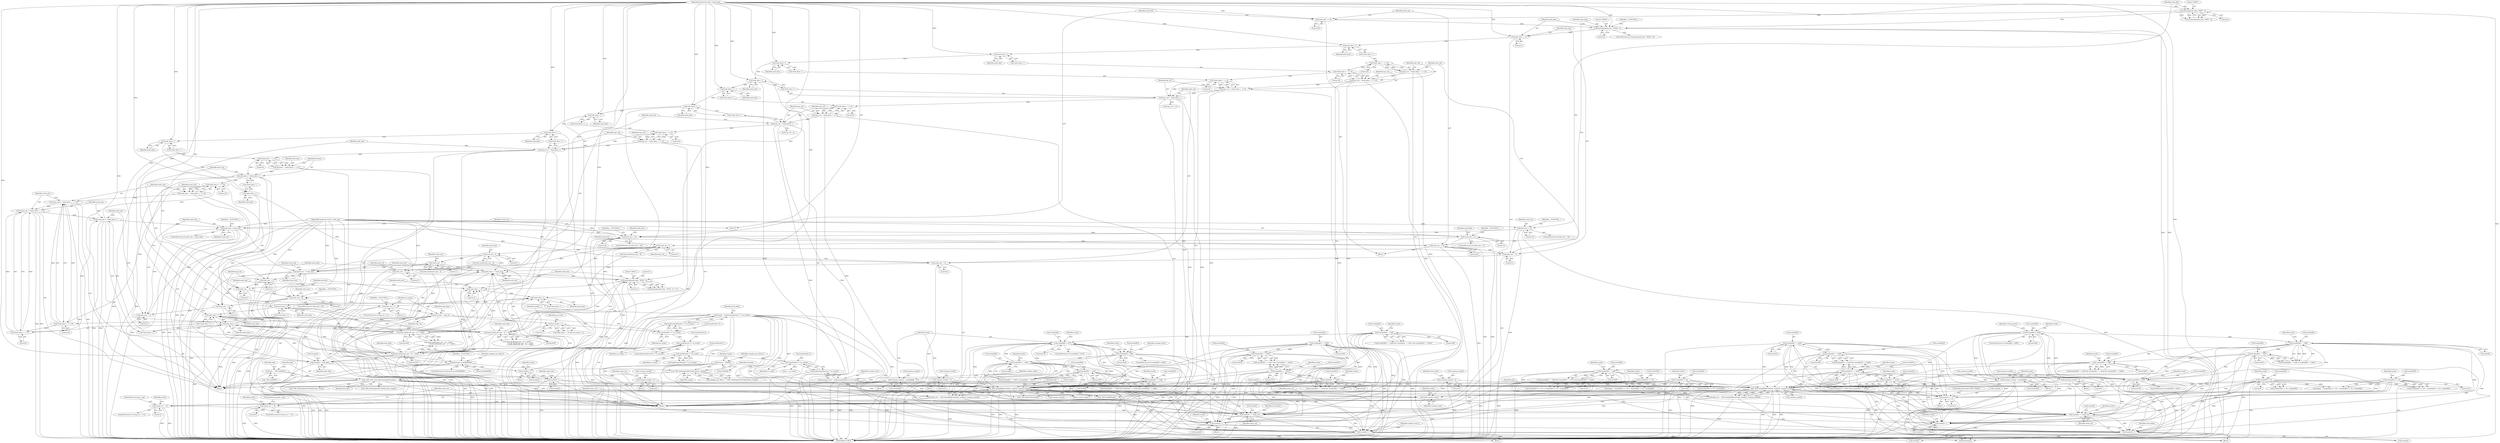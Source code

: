 digraph "0_wildmidi_660b513d99bced8783a4a5984ac2f742c74ebbdd_1@API" {
"1001421" [label="(Call,free(running_event))"];
"1000570" [label="(Call,running_event[i] = 0)"];
"1000795" [label="(Call,running_event[i] = tracks[i][0])"];
"1000787" [label="(Call,tracks[i][0] < 0xf0)"];
"1000778" [label="(Call,tracks[i][0] > 0x7f)"];
"1000807" [label="(Call,tracks[i][0] == 0xf0)"];
"1000869" [label="(Call,tracks[i][0] == 0xff)"];
"1000830" [label="(Call,tracks[i][0] == 0xff)"];
"1000814" [label="(Call,tracks[i][0] == 0xf7)"];
"1001145" [label="(Call,running_event[i] = 0)"];
"1000822" [label="(Call,running_event[i] = 0)"];
"1001086" [label="(Call,_WM_SetupMidiEvent(mdi, tracks[i], running_event[i]))"];
"1000392" [label="(Call,_WM_midi_setup_divisions(mdi,divisions))"];
"1000389" [label="(Call,mdi = _WM_initMDI())"];
"1000386" [label="(Call,_WM_GetSamplesPerTick(divisions, tempo))"];
"1000372" [label="(Call,divisions & 0x00008000)"];
"1000363" [label="(Call,divisions |= *midi_data++)"];
"1000356" [label="(Call,divisions = *midi_data++ << 8)"];
"1000358" [label="(Call,*midi_data++ << 8)"];
"1000315" [label="(Call,tmp_val |= *midi_data++)"];
"1000308" [label="(Call,tmp_val = *midi_data++ << 8)"];
"1000310" [label="(Call,*midi_data++ << 8)"];
"1000284" [label="(Call,tmp_val |= *midi_data++)"];
"1000277" [label="(Call,tmp_val = *midi_data++ << 8)"];
"1000279" [label="(Call,*midi_data++ << 8)"];
"1000256" [label="(Call,tmp_val |= *midi_data++)"];
"1000249" [label="(Call,tmp_val |= *midi_data++ << 8)"];
"1000242" [label="(Call,tmp_val |= *midi_data++ << 16)"];
"1000235" [label="(Call,tmp_val = *midi_data++ << 24)"];
"1000237" [label="(Call,*midi_data++ << 24)"];
"1000244" [label="(Call,*midi_data++ << 16)"];
"1000251" [label="(Call,*midi_data++ << 8)"];
"1000139" [label="(Call,tempo = 500000)"];
"1000395" [label="(Call,tracks = malloc(sizeof(uint8_t *) * no_tracks))"];
"1000397" [label="(Call,malloc(sizeof(uint8_t *) * no_tracks))"];
"1000398" [label="(Call,sizeof(uint8_t *) * no_tracks)"];
"1000344" [label="(Call,no_tracks > 1)"];
"1000336" [label="(Call,no_tracks = tmp_val)"];
"1000324" [label="(Call,tmp_val < 1)"];
"1001185" [label="(Call,tracks[i][0] == 0xff)"];
"1001153" [label="(Call,tracks[i][0] == 0xff)"];
"1001137" [label="(Call,tracks[i][0] == 0xf7)"];
"1001130" [label="(Call,tracks[i][0] == 0xf0)"];
"1001110" [label="(Call,tracks[i][0] < 0xf0)"];
"1001101" [label="(Call,tracks[i][0] > 0x7f)"];
"1001168" [label="(Call,tracks[i][2] == 0x00)"];
"1001200" [label="(Call,tracks[i][2] == 0x03)"];
"1001219" [label="(Call,tracks[i][4] << 8)"];
"1000624" [label="(Call,tracks[i]++)"];
"1000554" [label="(Call,tracks[i] = midi_data)"];
"1000539" [label="(Call,midi_data[track_size - 1] != 0x00)"];
"1000493" [label="(Call,midi_data++)"];
"1000487" [label="(Call,midi_data++)"];
"1000480" [label="(Call,midi_data++)"];
"1000473" [label="(Call,midi_data++)"];
"1000463" [label="(Call,midi_data += 4)"];
"1000450" [label="(Call,memcmp(midi_data, \"MTrk\", 4))"];
"1000559" [label="(Call,midi_data += track_size)"];
"1000527" [label="(Call,track_size - 3)"];
"1000511" [label="(Call,track_size < 3)"];
"1000499" [label="(Call,midi_size < track_size)"];
"1000495" [label="(Call,midi_size -= 4)"];
"1000466" [label="(Call,midi_size -= 4)"];
"1000437" [label="(Call,midi_size < 8)"];
"1000368" [label="(Call,midi_size -= 2)"];
"1000320" [label="(Call,midi_size -= 2)"];
"1000289" [label="(Call,midi_size -= 2)"];
"1000261" [label="(Call,midi_size -= 4)"];
"1000232" [label="(Call,midi_size -= 4)"];
"1000177" [label="(Call,midi_size < 14)"];
"1000121" [label="(MethodParameterIn,uint32_t midi_size)"];
"1000212" [label="(Call,midi_size -= 20)"];
"1000197" [label="(Call,midi_size < 34)"];
"1000562" [label="(Call,midi_size -= track_size)"];
"1000535" [label="(Call,track_size - 2)"];
"1000542" [label="(Call,track_size - 1)"];
"1000490" [label="(Call,track_size |= *midi_data++)"];
"1000483" [label="(Call,track_size |= *midi_data++ << 8)"];
"1000476" [label="(Call,track_size |= *midi_data++ << 16)"];
"1000469" [label="(Call,track_size = *midi_data++ << 24)"];
"1000471" [label="(Call,*midi_data++ << 24)"];
"1000478" [label="(Call,*midi_data++ << 16)"];
"1000485" [label="(Call,*midi_data++ << 8)"];
"1000524" [label="(Call,midi_data[track_size - 3] != 0xFF)"];
"1000120" [label="(MethodParameterIn,uint8_t *midi_data)"];
"1000532" [label="(Call,midi_data[track_size - 2] != 0x2F)"];
"1000366" [label="(Call,midi_data++)"];
"1000360" [label="(Call,midi_data++)"];
"1000318" [label="(Call,midi_data++)"];
"1000312" [label="(Call,midi_data++)"];
"1000287" [label="(Call,midi_data++)"];
"1000281" [label="(Call,midi_data++)"];
"1000259" [label="(Call,midi_data++)"];
"1000253" [label="(Call,midi_data++)"];
"1000246" [label="(Call,midi_data++)"];
"1000239" [label="(Call,midi_data++)"];
"1000229" [label="(Call,midi_data += 4)"];
"1000216" [label="(Call,memcmp(midi_data, \"MThd\", 4))"];
"1000209" [label="(Call,midi_data += 20)"];
"1000191" [label="(Call,memcmp(midi_data, \"RIFF\", 4))"];
"1000604" [label="(Call,tracks[i]++)"];
"1001211" [label="(Call,tracks[i][3] << 16)"];
"1001304" [label="(Call,tracks[i]++)"];
"1001242" [label="(Call,tracks[i] += setup_ret)"];
"1001095" [label="(Call,setup_ret == 0)"];
"1001084" [label="(Call,setup_ret = _WM_SetupMidiEvent(mdi, tracks[i], running_event[i]))"];
"1001161" [label="(Call,tracks[i][1] == 0x2f)"];
"1001193" [label="(Call,tracks[i][1] == 0x51)"];
"1001278" [label="(Call,tracks[i]++)"];
"1001077" [label="(Call,running_event[i] = 0)"];
"1000416" [label="(Call,running_event = malloc(sizeof(uint8_t) * no_tracks))"];
"1000418" [label="(Call,malloc(sizeof(uint8_t) * no_tracks))"];
"1000419" [label="(Call,sizeof(uint8_t) * no_tracks)"];
"1000412" [label="(Call,sizeof(uint8_t) * no_tracks)"];
"1000405" [label="(Call,sizeof(uint32_t) * no_tracks)"];
"1001118" [label="(Call,running_event[i] = tracks[i][0])"];
"1000763" [label="(Call,_WM_SetupMidiEvent(mdi, tracks[i], running_event[i]))"];
"1000983" [label="(Call,tracks[i]++)"];
"1000884" [label="(Call,tracks[i][2] == 0x03)"];
"1000845" [label="(Call,tracks[i][2] == 0x00)"];
"1000926" [label="(Call,tracks[i] += setup_ret)"];
"1000772" [label="(Call,setup_ret == 0)"];
"1000761" [label="(Call,setup_ret = _WM_SetupMidiEvent(mdi, tracks[i], running_event[i]))"];
"1000838" [label="(Call,tracks[i][1] == 0x2f)"];
"1000877" [label="(Call,tracks[i][1] == 0x51)"];
"1000895" [label="(Call,tracks[i][3] << 16)"];
"1000903" [label="(Call,tracks[i][4] << 8)"];
"1000957" [label="(Call,tracks[i]++)"];
"1000860" [label="(Call,tracks[i] += 3)"];
"1000790" [label="(Identifier,tracks)"];
"1001160" [label="(Call,(tracks[i][1] == 0x2f) && (tracks[i][2] == 0x00))"];
"1000245" [label="(Call,*midi_data++)"];
"1000191" [label="(Call,memcmp(midi_data, \"RIFF\", 4))"];
"1000371" [label="(ControlStructure,if (divisions & 0x00008000))"];
"1000484" [label="(Identifier,track_size)"];
"1000320" [label="(Call,midi_size -= 2)"];
"1000280" [label="(Call,*midi_data++)"];
"1000176" [label="(ControlStructure,if (midi_size < 14))"];
"1000406" [label="(Call,sizeof(uint32_t))"];
"1001083" [label="(Block,)"];
"1000490" [label="(Call,track_size |= *midi_data++)"];
"1000542" [label="(Call,track_size - 1)"];
"1001140" [label="(Identifier,tracks)"];
"1000830" [label="(Call,tracks[i][0] == 0xff)"];
"1000577" [label="(Identifier,track_delta)"];
"1000473" [label="(Call,midi_data++)"];
"1001217" [label="(Literal,16)"];
"1001149" [label="(Literal,0)"];
"1000875" [label="(Literal,0xff)"];
"1000795" [label="(Call,running_event[i] = tracks[i][0])"];
"1000196" [label="(ControlStructure,if (midi_size < 34))"];
"1000391" [label="(Call,_WM_initMDI())"];
"1000239" [label="(Call,midi_data++)"];
"1000469" [label="(Call,track_size = *midi_data++ << 24)"];
"1000222" [label="(Identifier,__FUNCTION__)"];
"1001422" [label="(Identifier,running_event)"];
"1000212" [label="(Call,midi_size -= 20)"];
"1000436" [label="(ControlStructure,if (midi_size < 8))"];
"1000817" [label="(Identifier,tracks)"];
"1000493" [label="(Call,midi_data++)"];
"1000340" [label="(Call,(midi_type == 0) && (no_tracks > 1))"];
"1001087" [label="(Identifier,mdi)"];
"1001210" [label="(Call,(tracks[i][3] << 16) + (tracks[i][4] << 8)+ tracks[i][5])"];
"1000865" [label="(ControlStructure,goto NEXT_TRACK;)"];
"1001138" [label="(Call,tracks[i][0])"];
"1000541" [label="(Identifier,midi_data)"];
"1000574" [label="(Literal,0)"];
"1000283" [label="(Literal,8)"];
"1000535" [label="(Call,track_size - 2)"];
"1000367" [label="(Identifier,midi_data)"];
"1000364" [label="(Identifier,divisions)"];
"1000329" [label="(Identifier,__FUNCTION__)"];
"1000464" [label="(Identifier,midi_data)"];
"1000318" [label="(Call,midi_data++)"];
"1001119" [label="(Call,running_event[i])"];
"1001167" [label="(Literal,0x2f)"];
"1000363" [label="(Call,divisions |= *midi_data++)"];
"1001243" [label="(Call,tracks[i])"];
"1001077" [label="(Call,running_event[i] = 0)"];
"1000190" [label="(Call,!memcmp(midi_data, \"RIFF\", 4))"];
"1000411" [label="(Call,malloc(sizeof(uint8_t) * no_tracks))"];
"1001131" [label="(Call,tracks[i][0])"];
"1001203" [label="(Identifier,tracks)"];
"1000989" [label="(Identifier,track_delta)"];
"1000387" [label="(Identifier,divisions)"];
"1001239" [label="(Call,_WM_GetSamplesPerTick(divisions, tempo))"];
"1000762" [label="(Identifier,setup_ret)"];
"1001159" [label="(Literal,0xff)"];
"1000912" [label="(Identifier,tracks)"];
"1000370" [label="(Literal,2)"];
"1000773" [label="(Identifier,setup_ret)"];
"1000424" [label="(Identifier,smallest_delta)"];
"1000957" [label="(Call,tracks[i]++)"];
"1000450" [label="(Call,memcmp(midi_data, \"MTrk\", 4))"];
"1000861" [label="(Call,tracks[i])"];
"1000926" [label="(Call,tracks[i] += setup_ret)"];
"1001424" [label="(Identifier,tracks)"];
"1000472" [label="(Call,*midi_data++)"];
"1001186" [label="(Call,tracks[i][0])"];
"1000822" [label="(Call,running_event[i] = 0)"];
"1000927" [label="(Call,tracks[i])"];
"1000195" [label="(Block,)"];
"1001081" [label="(Literal,0)"];
"1000467" [label="(Identifier,midi_size)"];
"1001218" [label="(Call,(tracks[i][4] << 8)+ tracks[i][5])"];
"1000218" [label="(Literal,\"MThd\")"];
"1000325" [label="(Identifier,tmp_val)"];
"1000453" [label="(Literal,4)"];
"1000253" [label="(Call,midi_data++)"];
"1000120" [label="(MethodParameterIn,uint8_t *midi_data)"];
"1001100" [label="(ControlStructure,if (tracks[i][0] > 0x7f))"];
"1000543" [label="(Identifier,track_size)"];
"1000197" [label="(Call,midi_size < 34)"];
"1000868" [label="(Call,(tracks[i][0] == 0xff) && (tracks[i][1] == 0x51) && (tracks[i][2] == 0x03))"];
"1001109" [label="(ControlStructure,if (tracks[i][0] < 0xf0))"];
"1000265" [label="(Call,tmp_val != 6)"];
"1000984" [label="(Call,tracks[i])"];
"1001304" [label="(Call,tracks[i]++)"];
"1000760" [label="(Block,)"];
"1001228" [label="(Identifier,tracks)"];
"1000836" [label="(Literal,0xff)"];
"1000848" [label="(Identifier,tracks)"];
"1001279" [label="(Call,tracks[i])"];
"1000838" [label="(Call,tracks[i][1] == 0x2f)"];
"1000516" [label="(Identifier,__FUNCTION__)"];
"1000511" [label="(Call,track_size < 3)"];
"1000571" [label="(Call,running_event[i])"];
"1000210" [label="(Identifier,midi_data)"];
"1000258" [label="(Call,*midi_data++)"];
"1000928" [label="(Identifier,tracks)"];
"1000178" [label="(Identifier,midi_size)"];
"1000404" [label="(Call,malloc(sizeof(uint32_t) * no_tracks))"];
"1000241" [label="(Literal,24)"];
"1000238" [label="(Call,*midi_data++)"];
"1001143" [label="(Literal,0xf7)"];
"1001285" [label="(Identifier,tracks)"];
"1000321" [label="(Identifier,midi_size)"];
"1000561" [label="(Identifier,track_size)"];
"1000319" [label="(Identifier,midi_data)"];
"1000362" [label="(Literal,8)"];
"1000420" [label="(Call,sizeof(uint8_t))"];
"1000764" [label="(Identifier,mdi)"];
"1000405" [label="(Call,sizeof(uint32_t) * no_tracks)"];
"1000851" [label="(Literal,0x00)"];
"1000422" [label="(Identifier,no_tracks)"];
"1000393" [label="(Identifier,mdi)"];
"1000257" [label="(Identifier,tmp_val)"];
"1000250" [label="(Identifier,tmp_val)"];
"1000923" [label="(Call,_WM_GetSamplesPerTick(divisions, tempo))"];
"1001201" [label="(Call,tracks[i][2])"];
"1001309" [label="(Identifier,sample_count_f)"];
"1000498" [label="(ControlStructure,if (midi_size < track_size))"];
"1000360" [label="(Call,midi_data++)"];
"1001152" [label="(Call,(tracks[i][0] == 0xff) && (tracks[i][1] == 0x2f) && (tracks[i][2] == 0x00))"];
"1000394" [label="(Identifier,divisions)"];
"1000266" [label="(Identifier,tmp_val)"];
"1000179" [label="(Literal,14)"];
"1000229" [label="(Call,midi_data += 4)"];
"1000529" [label="(Literal,3)"];
"1000605" [label="(Call,tracks[i])"];
"1000625" [label="(Call,tracks[i])"];
"1000254" [label="(Identifier,midi_data)"];
"1001171" [label="(Identifier,tracks)"];
"1000390" [label="(Identifier,mdi)"];
"1000504" [label="(Identifier,__FUNCTION__)"];
"1000312" [label="(Call,midi_data++)"];
"1001191" [label="(Literal,0xff)"];
"1000344" [label="(Call,no_tracks > 1)"];
"1000892" [label="(Call,tempo = (tracks[i][3] << 16) + (tracks[i][4] << 8)+ tracks[i][5])"];
"1001076" [label="(Block,)"];
"1000512" [label="(Identifier,track_size)"];
"1000794" [label="(Block,)"];
"1001095" [label="(Call,setup_ret == 0)"];
"1001116" [label="(Literal,0xf0)"];
"1000449" [label="(Call,memcmp(midi_data, \"MTrk\", 4) != 0)"];
"1000293" [label="(Call,tmp_val > 2)"];
"1000570" [label="(Call,running_event[i] = 0)"];
"1001110" [label="(Call,tracks[i][0] < 0xf0)"];
"1000374" [label="(Literal,0x00008000)"];
"1000430" [label="(Call,i < no_tracks)"];
"1001220" [label="(Call,tracks[i][4])"];
"1000288" [label="(Identifier,midi_data)"];
"1000177" [label="(Call,midi_size < 14)"];
"1000277" [label="(Call,tmp_val = *midi_data++ << 8)"];
"1000784" [label="(Literal,0x7f)"];
"1000286" [label="(Call,*midi_data++)"];
"1000555" [label="(Call,tracks[i])"];
"1000236" [label="(Identifier,tmp_val)"];
"1000904" [label="(Call,tracks[i][4])"];
"1001107" [label="(Literal,0x7f)"];
"1000309" [label="(Identifier,tmp_val)"];
"1001097" [label="(Literal,0)"];
"1000530" [label="(Literal,0xFF)"];
"1000417" [label="(Identifier,running_event)"];
"1000510" [label="(ControlStructure,if (track_size < 3))"];
"1000323" [label="(ControlStructure,if (tmp_val < 1))"];
"1000141" [label="(Literal,500000)"];
"1000399" [label="(Call,sizeof(uint8_t *))"];
"1000826" [label="(Literal,0)"];
"1000259" [label="(Call,midi_data++)"];
"1000526" [label="(Identifier,midi_data)"];
"1000846" [label="(Call,tracks[i][2])"];
"1000890" [label="(Literal,0x03)"];
"1000451" [label="(Identifier,midi_data)"];
"1000217" [label="(Identifier,midi_data)"];
"1000240" [label="(Identifier,midi_data)"];
"1000324" [label="(Call,tmp_val < 1)"];
"1001199" [label="(Literal,0x51)"];
"1000563" [label="(Identifier,midi_size)"];
"1001117" [label="(Block,)"];
"1000494" [label="(Identifier,midi_data)"];
"1000215" [label="(ControlStructure,if (memcmp(midi_data, \"MThd\", 4)))"];
"1000774" [label="(Literal,0)"];
"1000481" [label="(Identifier,midi_data)"];
"1000786" [label="(ControlStructure,if (tracks[i][0] < 0xf0))"];
"1000558" [label="(Identifier,midi_data)"];
"1000480" [label="(Call,midi_data++)"];
"1000310" [label="(Call,*midi_data++ << 8)"];
"1001206" [label="(Literal,0x03)"];
"1001431" [label="(Call,_WM_freeMDI(mdi))"];
"1000466" [label="(Call,midi_size -= 4)"];
"1000778" [label="(Call,tracks[i][0] > 0x7f)"];
"1000896" [label="(Call,tracks[i][3])"];
"1000796" [label="(Call,running_event[i])"];
"1001111" [label="(Call,tracks[i][0])"];
"1000799" [label="(Call,tracks[i][0])"];
"1000388" [label="(Identifier,tempo)"];
"1000202" [label="(Identifier,__FUNCTION__)"];
"1000539" [label="(Call,midi_data[track_size - 1] != 0x00)"];
"1000326" [label="(Literal,1)"];
"1001154" [label="(Call,tracks[i][0])"];
"1000554" [label="(Call,tracks[i] = midi_data)"];
"1001130" [label="(Call,tracks[i][0] == 0xf0)"];
"1000415" [label="(Identifier,no_tracks)"];
"1000562" [label="(Call,midi_size -= track_size)"];
"1000880" [label="(Identifier,tracks)"];
"1000465" [label="(Literal,4)"];
"1001194" [label="(Call,tracks[i][1])"];
"1000500" [label="(Identifier,midi_size)"];
"1000884" [label="(Call,tracks[i][2] == 0x03)"];
"1000776" [label="(ControlStructure,goto _end;)"];
"1000262" [label="(Identifier,midi_size)"];
"1000787" [label="(Call,tracks[i][0] < 0xf0)"];
"1000372" [label="(Call,divisions & 0x00008000)"];
"1000289" [label="(Call,midi_size -= 2)"];
"1000829" [label="(Call,(tracks[i][0] == 0xff) && (tracks[i][1] == 0x2f) && (tracks[i][2] == 0x00))"];
"1001113" [label="(Identifier,tracks)"];
"1000408" [label="(Identifier,no_tracks)"];
"1001305" [label="(Call,tracks[i])"];
"1001212" [label="(Call,tracks[i][3])"];
"1000193" [label="(Literal,\"RIFF\")"];
"1000252" [label="(Call,*midi_data++)"];
"1000336" [label="(Call,no_tracks = tmp_val)"];
"1000837" [label="(Call,(tracks[i][1] == 0x2f) && (tracks[i][2] == 0x00))"];
"1000368" [label="(Call,midi_size -= 2)"];
"1000255" [label="(Literal,8)"];
"1001091" [label="(Call,running_event[i])"];
"1000624" [label="(Call,tracks[i]++)"];
"1000219" [label="(Literal,4)"];
"1000263" [label="(Literal,4)"];
"1000357" [label="(Identifier,divisions)"];
"1000249" [label="(Call,tmp_val |= *midi_data++ << 8)"];
"1000478" [label="(Call,*midi_data++ << 16)"];
"1000392" [label="(Call,_WM_midi_setup_divisions(mdi,divisions))"];
"1000538" [label="(Literal,0x2F)"];
"1000232" [label="(Call,midi_size -= 4)"];
"1000772" [label="(Call,setup_ret == 0)"];
"1001185" [label="(Call,tracks[i][0] == 0xff)"];
"1000377" [label="(Identifier,__FUNCTION__)"];
"1000281" [label="(Call,midi_data++)"];
"1001412" [label="(Call,_WM_ResetToStart(mdi))"];
"1000471" [label="(Call,*midi_data++ << 24)"];
"1000398" [label="(Call,sizeof(uint8_t *) * no_tracks)"];
"1000282" [label="(Identifier,midi_data)"];
"1000230" [label="(Identifier,midi_data)"];
"1000419" [label="(Call,sizeof(uint8_t) * no_tracks)"];
"1000366" [label="(Call,midi_data++)"];
"1000810" [label="(Identifier,tracks)"];
"1001429" [label="(Return,return (mdi);)"];
"1000903" [label="(Call,tracks[i][4] << 8)"];
"1000964" [label="(Identifier,tracks)"];
"1000909" [label="(Literal,8)"];
"1000438" [label="(Identifier,midi_size)"];
"1000495" [label="(Call,midi_size -= 4)"];
"1000844" [label="(Literal,0x2f)"];
"1000361" [label="(Identifier,midi_data)"];
"1001104" [label="(Identifier,tracks)"];
"1000531" [label="(Call,(midi_data[track_size - 2] != 0x2F)\n                || (midi_data[track_size - 1] != 0x00))"];
"1000806" [label="(Call,(tracks[i][0] == 0xf0) || (tracks[i][0] == 0xf7))"];
"1000820" [label="(Literal,0xf7)"];
"1000559" [label="(Call,midi_data += track_size)"];
"1000373" [label="(Identifier,divisions)"];
"1000261" [label="(Call,midi_size -= 4)"];
"1000243" [label="(Identifier,tmp_val)"];
"1001219" [label="(Call,tracks[i][4] << 8)"];
"1000532" [label="(Call,midi_data[track_size - 2] != 0x2F)"];
"1000528" [label="(Identifier,track_size)"];
"1000895" [label="(Call,tracks[i][3] << 16)"];
"1001184" [label="(Call,(tracks[i][0] == 0xff) && (tracks[i][1] == 0x51) && (tracks[i][2] == 0x03))"];
"1000140" [label="(Identifier,tempo)"];
"1000536" [label="(Identifier,track_size)"];
"1000418" [label="(Call,malloc(sizeof(uint8_t) * no_tracks))"];
"1001423" [label="(Call,free(tracks))"];
"1000761" [label="(Call,setup_ret = _WM_SetupMidiEvent(mdi, tracks[i], running_event[i]))"];
"1000468" [label="(Literal,4)"];
"1000412" [label="(Call,sizeof(uint8_t) * no_tracks)"];
"1001161" [label="(Call,tracks[i][1] == 0x2f)"];
"1000523" [label="(Call,(midi_data[track_size - 3] != 0xFF)\n                || (midi_data[track_size - 2] != 0x2F)\n                || (midi_data[track_size - 1] != 0x00))"];
"1000260" [label="(Identifier,midi_data)"];
"1001084" [label="(Call,setup_ret = _WM_SetupMidiEvent(mdi, tracks[i], running_event[i]))"];
"1001435" [label="(MethodReturn,RET)"];
"1001242" [label="(Call,tracks[i] += setup_ret)"];
"1000346" [label="(Literal,1)"];
"1000284" [label="(Call,tmp_val |= *midi_data++)"];
"1001193" [label="(Call,tracks[i][1] == 0x51)"];
"1000313" [label="(Identifier,midi_data)"];
"1000287" [label="(Call,midi_data++)"];
"1000488" [label="(Identifier,midi_data)"];
"1000797" [label="(Identifier,running_event)"];
"1001174" [label="(Literal,0x00)"];
"1000235" [label="(Call,tmp_val = *midi_data++ << 24)"];
"1001153" [label="(Call,tracks[i][0] == 0xff)"];
"1000906" [label="(Identifier,tracks)"];
"1000342" [label="(Identifier,midi_type)"];
"1000474" [label="(Identifier,midi_data)"];
"1000231" [label="(Literal,4)"];
"1000630" [label="(Identifier,midi_type)"];
"1000470" [label="(Identifier,track_size)"];
"1000492" [label="(Call,*midi_data++)"];
"1001208" [label="(Call,tempo = (tracks[i][3] << 16) + (tracks[i][4] << 8)+ tracks[i][5])"];
"1001120" [label="(Identifier,running_event)"];
"1000311" [label="(Call,*midi_data++)"];
"1000845" [label="(Call,tracks[i][2] == 0x00)"];
"1000852" [label="(Block,)"];
"1000279" [label="(Call,*midi_data++ << 8)"];
"1000395" [label="(Call,tracks = malloc(sizeof(uint8_t *) * no_tracks))"];
"1000256" [label="(Call,tmp_val |= *midi_data++)"];
"1000209" [label="(Call,midi_data += 20)"];
"1001200" [label="(Call,tracks[i][2] == 0x03)"];
"1000314" [label="(Literal,8)"];
"1000545" [label="(Literal,0x00)"];
"1001099" [label="(ControlStructure,goto _end;)"];
"1000322" [label="(Literal,2)"];
"1000564" [label="(Identifier,track_size)"];
"1000567" [label="(Identifier,track_end)"];
"1001261" [label="(Block,)"];
"1000477" [label="(Identifier,track_size)"];
"1000807" [label="(Call,tracks[i][0] == 0xf0)"];
"1000983" [label="(Call,tracks[i]++)"];
"1001225" [label="(Literal,8)"];
"1000560" [label="(Identifier,midi_data)"];
"1001164" [label="(Identifier,tracks)"];
"1001133" [label="(Identifier,tracks)"];
"1000513" [label="(Literal,3)"];
"1000524" [label="(Call,midi_data[track_size - 3] != 0xFF)"];
"1000476" [label="(Call,track_size |= *midi_data++ << 16)"];
"1000248" [label="(Literal,16)"];
"1000883" [label="(Literal,0x51)"];
"1000486" [label="(Call,*midi_data++)"];
"1000877" [label="(Call,tracks[i][1] == 0x51)"];
"1000864" [label="(Literal,3)"];
"1000198" [label="(Identifier,midi_size)"];
"1000491" [label="(Identifier,track_size)"];
"1001096" [label="(Identifier,setup_ret)"];
"1000397" [label="(Call,malloc(sizeof(uint8_t *) * no_tracks))"];
"1000765" [label="(Call,tracks[i])"];
"1000821" [label="(Block,)"];
"1000386" [label="(Call,_WM_GetSamplesPerTick(divisions, tempo))"];
"1000894" [label="(Call,(tracks[i][3] << 16) + (tracks[i][4] << 8)+ tracks[i][5])"];
"1000870" [label="(Call,tracks[i][0])"];
"1000935" [label="(Identifier,tracks)"];
"1000788" [label="(Call,tracks[i][0])"];
"1000763" [label="(Call,_WM_SetupMidiEvent(mdi, tracks[i], running_event[i]))"];
"1000533" [label="(Call,midi_data[track_size - 2])"];
"1001136" [label="(Literal,0xf0)"];
"1000308" [label="(Call,tmp_val = *midi_data++ << 8)"];
"1001162" [label="(Call,tracks[i][1])"];
"1000316" [label="(Identifier,tmp_val)"];
"1000285" [label="(Identifier,tmp_val)"];
"1000869" [label="(Call,tracks[i][0] == 0xff)"];
"1000501" [label="(Identifier,track_size)"];
"1001278" [label="(Call,tracks[i]++)"];
"1000384" [label="(Call,samples_per_delta_f = _WM_GetSamplesPerTick(divisions, tempo))"];
"1000604" [label="(Call,tracks[i]++)"];
"1000482" [label="(Literal,16)"];
"1000213" [label="(Identifier,midi_size)"];
"1000777" [label="(ControlStructure,if (tracks[i][0] > 0x7f))"];
"1000199" [label="(Literal,34)"];
"1000435" [label="(Block,)"];
"1000192" [label="(Identifier,midi_data)"];
"1000584" [label="(Identifier,tracks)"];
"1001129" [label="(Call,(tracks[i][0] == 0xf0) || (tracks[i][0] == 0xf7))"];
"1000437" [label="(Call,midi_size < 8)"];
"1000291" [label="(Literal,2)"];
"1001085" [label="(Identifier,setup_ret)"];
"1000831" [label="(Call,tracks[i][0])"];
"1000345" [label="(Identifier,no_tracks)"];
"1000527" [label="(Call,track_size - 3)"];
"1000439" [label="(Literal,8)"];
"1000396" [label="(Identifier,tracks)"];
"1000887" [label="(Identifier,tracks)"];
"1000930" [label="(Identifier,setup_ret)"];
"1000940" [label="(Block,)"];
"1000278" [label="(Identifier,tmp_val)"];
"1000537" [label="(Literal,2)"];
"1000369" [label="(Identifier,midi_size)"];
"1000587" [label="(Block,)"];
"1000487" [label="(Call,midi_data++)"];
"1000485" [label="(Call,*midi_data++ << 8)"];
"1000860" [label="(Call,tracks[i] += 3)"];
"1000463" [label="(Call,midi_data += 4)"];
"1000876" [label="(Call,(tracks[i][1] == 0x51) && (tracks[i][2] == 0x03))"];
"1000534" [label="(Identifier,midi_data)"];
"1000901" [label="(Literal,16)"];
"1000771" [label="(ControlStructure,if (setup_ret == 0))"];
"1000356" [label="(Call,divisions = *midi_data++ << 8)"];
"1001122" [label="(Call,tracks[i][0])"];
"1001211" [label="(Call,tracks[i][3] << 16)"];
"1000479" [label="(Call,*midi_data++)"];
"1000540" [label="(Call,midi_data[track_size - 1])"];
"1001196" [label="(Identifier,tracks)"];
"1001144" [label="(Block,)"];
"1000497" [label="(Literal,4)"];
"1000454" [label="(Literal,0)"];
"1000814" [label="(Call,tracks[i][0] == 0xf7)"];
"1000475" [label="(Literal,24)"];
"1000294" [label="(Identifier,tmp_val)"];
"1000793" [label="(Literal,0xf0)"];
"1000499" [label="(Call,midi_size < track_size)"];
"1001137" [label="(Call,tracks[i][0] == 0xf7)"];
"1000211" [label="(Literal,20)"];
"1001086" [label="(Call,_WM_SetupMidiEvent(mdi, tracks[i], running_event[i]))"];
"1000902" [label="(Call,(tracks[i][4] << 8)+ tracks[i][5])"];
"1000290" [label="(Identifier,midi_size)"];
"1000958" [label="(Call,tracks[i])"];
"1000385" [label="(Identifier,samples_per_delta_f)"];
"1000182" [label="(Identifier,__FUNCTION__)"];
"1000359" [label="(Call,*midi_data++)"];
"1000878" [label="(Call,tracks[i][1])"];
"1000233" [label="(Identifier,midi_size)"];
"1000452" [label="(Literal,\"MTrk\")"];
"1000139" [label="(Call,tempo = 500000)"];
"1000244" [label="(Call,*midi_data++ << 16)"];
"1001078" [label="(Call,running_event[i])"];
"1000237" [label="(Call,*midi_data++ << 24)"];
"1001246" [label="(Identifier,setup_ret)"];
"1000483" [label="(Call,track_size |= *midi_data++ << 8)"];
"1000251" [label="(Call,*midi_data++ << 8)"];
"1001249" [label="(Identifier,track_delta)"];
"1000403" [label="(Identifier,track_delta)"];
"1000401" [label="(Identifier,no_tracks)"];
"1001102" [label="(Call,tracks[i][0])"];
"1001192" [label="(Call,(tracks[i][1] == 0x51) && (tracks[i][2] == 0x03))"];
"1000841" [label="(Identifier,tracks)"];
"1000413" [label="(Call,sizeof(uint8_t))"];
"1000315" [label="(Call,tmp_val |= *midi_data++)"];
"1000317" [label="(Call,*midi_data++)"];
"1000122" [label="(Block,)"];
"1001169" [label="(Call,tracks[i][2])"];
"1000808" [label="(Call,tracks[i][0])"];
"1000496" [label="(Identifier,midi_size)"];
"1000247" [label="(Identifier,midi_data)"];
"1000358" [label="(Call,*midi_data++ << 8)"];
"1000338" [label="(Identifier,tmp_val)"];
"1001101" [label="(Call,tracks[i][0] > 0x7f)"];
"1001118" [label="(Call,running_event[i] = tracks[i][0])"];
"1000121" [label="(MethodParameterIn,uint32_t midi_size)"];
"1001146" [label="(Call,running_event[i])"];
"1000823" [label="(Call,running_event[i])"];
"1000144" [label="(Identifier,samples_per_delta_f)"];
"1000234" [label="(Literal,4)"];
"1000246" [label="(Call,midi_data++)"];
"1000839" [label="(Call,tracks[i][1])"];
"1001168" [label="(Call,tracks[i][2] == 0x00)"];
"1001222" [label="(Identifier,tracks)"];
"1000779" [label="(Call,tracks[i][0])"];
"1000768" [label="(Call,running_event[i])"];
"1000781" [label="(Identifier,tracks)"];
"1000365" [label="(Call,*midi_data++)"];
"1000813" [label="(Literal,0xf0)"];
"1000194" [label="(Literal,4)"];
"1000416" [label="(Call,running_event = malloc(sizeof(uint8_t) * no_tracks))"];
"1000214" [label="(Literal,20)"];
"1000216" [label="(Call,memcmp(midi_data, \"MThd\", 4))"];
"1000525" [label="(Call,midi_data[track_size - 3])"];
"1000242" [label="(Call,tmp_val |= *midi_data++ << 16)"];
"1000489" [label="(Literal,8)"];
"1000815" [label="(Call,tracks[i][0])"];
"1001088" [label="(Call,tracks[i])"];
"1001094" [label="(ControlStructure,if (setup_ret == 0))"];
"1001421" [label="(Call,free(running_event))"];
"1000389" [label="(Call,mdi = _WM_initMDI())"];
"1000885" [label="(Call,tracks[i][2])"];
"1000544" [label="(Literal,1)"];
"1000337" [label="(Identifier,no_tracks)"];
"1000442" [label="(Identifier,__FUNCTION__)"];
"1001145" [label="(Call,running_event[i] = 0)"];
"1001244" [label="(Identifier,tracks)"];
"1001421" -> "1000122"  [label="AST: "];
"1001421" -> "1001422"  [label="CFG: "];
"1001422" -> "1001421"  [label="AST: "];
"1001424" -> "1001421"  [label="CFG: "];
"1001421" -> "1001435"  [label="DDG: "];
"1000570" -> "1001421"  [label="DDG: "];
"1000795" -> "1001421"  [label="DDG: "];
"1001145" -> "1001421"  [label="DDG: "];
"1000822" -> "1001421"  [label="DDG: "];
"1001086" -> "1001421"  [label="DDG: "];
"1000416" -> "1001421"  [label="DDG: "];
"1001118" -> "1001421"  [label="DDG: "];
"1000763" -> "1001421"  [label="DDG: "];
"1000570" -> "1000435"  [label="AST: "];
"1000570" -> "1000574"  [label="CFG: "];
"1000571" -> "1000570"  [label="AST: "];
"1000574" -> "1000570"  [label="AST: "];
"1000577" -> "1000570"  [label="CFG: "];
"1000570" -> "1001435"  [label="DDG: "];
"1000570" -> "1000763"  [label="DDG: "];
"1000795" -> "1000794"  [label="AST: "];
"1000795" -> "1000799"  [label="CFG: "];
"1000796" -> "1000795"  [label="AST: "];
"1000799" -> "1000795"  [label="AST: "];
"1000928" -> "1000795"  [label="CFG: "];
"1000795" -> "1001435"  [label="DDG: "];
"1000795" -> "1001435"  [label="DDG: "];
"1000795" -> "1000763"  [label="DDG: "];
"1000787" -> "1000795"  [label="DDG: "];
"1000787" -> "1000786"  [label="AST: "];
"1000787" -> "1000793"  [label="CFG: "];
"1000788" -> "1000787"  [label="AST: "];
"1000793" -> "1000787"  [label="AST: "];
"1000797" -> "1000787"  [label="CFG: "];
"1000810" -> "1000787"  [label="CFG: "];
"1000787" -> "1001435"  [label="DDG: "];
"1000787" -> "1000763"  [label="DDG: "];
"1000787" -> "1000778"  [label="DDG: "];
"1000778" -> "1000787"  [label="DDG: "];
"1000787" -> "1000807"  [label="DDG: "];
"1000787" -> "1000926"  [label="DDG: "];
"1000787" -> "1000957"  [label="DDG: "];
"1000787" -> "1000983"  [label="DDG: "];
"1000778" -> "1000777"  [label="AST: "];
"1000778" -> "1000784"  [label="CFG: "];
"1000779" -> "1000778"  [label="AST: "];
"1000784" -> "1000778"  [label="AST: "];
"1000790" -> "1000778"  [label="CFG: "];
"1000928" -> "1000778"  [label="CFG: "];
"1000778" -> "1001435"  [label="DDG: "];
"1000778" -> "1001435"  [label="DDG: "];
"1000778" -> "1000763"  [label="DDG: "];
"1000807" -> "1000778"  [label="DDG: "];
"1000869" -> "1000778"  [label="DDG: "];
"1000814" -> "1000778"  [label="DDG: "];
"1000830" -> "1000778"  [label="DDG: "];
"1000778" -> "1000926"  [label="DDG: "];
"1000778" -> "1000957"  [label="DDG: "];
"1000778" -> "1000983"  [label="DDG: "];
"1000807" -> "1000806"  [label="AST: "];
"1000807" -> "1000813"  [label="CFG: "];
"1000808" -> "1000807"  [label="AST: "];
"1000813" -> "1000807"  [label="AST: "];
"1000817" -> "1000807"  [label="CFG: "];
"1000806" -> "1000807"  [label="CFG: "];
"1000807" -> "1001435"  [label="DDG: "];
"1000807" -> "1000763"  [label="DDG: "];
"1000807" -> "1000806"  [label="DDG: "];
"1000807" -> "1000806"  [label="DDG: "];
"1000807" -> "1000814"  [label="DDG: "];
"1000807" -> "1000830"  [label="DDG: "];
"1000807" -> "1000926"  [label="DDG: "];
"1000807" -> "1000957"  [label="DDG: "];
"1000807" -> "1000983"  [label="DDG: "];
"1000869" -> "1000868"  [label="AST: "];
"1000869" -> "1000875"  [label="CFG: "];
"1000870" -> "1000869"  [label="AST: "];
"1000875" -> "1000869"  [label="AST: "];
"1000880" -> "1000869"  [label="CFG: "];
"1000868" -> "1000869"  [label="CFG: "];
"1000869" -> "1001435"  [label="DDG: "];
"1000869" -> "1000763"  [label="DDG: "];
"1000869" -> "1000868"  [label="DDG: "];
"1000869" -> "1000868"  [label="DDG: "];
"1000830" -> "1000869"  [label="DDG: "];
"1000869" -> "1000926"  [label="DDG: "];
"1000869" -> "1000957"  [label="DDG: "];
"1000869" -> "1000983"  [label="DDG: "];
"1000830" -> "1000829"  [label="AST: "];
"1000830" -> "1000836"  [label="CFG: "];
"1000831" -> "1000830"  [label="AST: "];
"1000836" -> "1000830"  [label="AST: "];
"1000841" -> "1000830"  [label="CFG: "];
"1000829" -> "1000830"  [label="CFG: "];
"1000830" -> "1001435"  [label="DDG: "];
"1000830" -> "1000763"  [label="DDG: "];
"1000830" -> "1000829"  [label="DDG: "];
"1000830" -> "1000829"  [label="DDG: "];
"1000814" -> "1000830"  [label="DDG: "];
"1000830" -> "1000860"  [label="DDG: "];
"1000814" -> "1000806"  [label="AST: "];
"1000814" -> "1000820"  [label="CFG: "];
"1000815" -> "1000814"  [label="AST: "];
"1000820" -> "1000814"  [label="AST: "];
"1000806" -> "1000814"  [label="CFG: "];
"1000814" -> "1001435"  [label="DDG: "];
"1000814" -> "1000763"  [label="DDG: "];
"1000814" -> "1000806"  [label="DDG: "];
"1000814" -> "1000806"  [label="DDG: "];
"1000814" -> "1000926"  [label="DDG: "];
"1000814" -> "1000957"  [label="DDG: "];
"1000814" -> "1000983"  [label="DDG: "];
"1001145" -> "1001144"  [label="AST: "];
"1001145" -> "1001149"  [label="CFG: "];
"1001146" -> "1001145"  [label="AST: "];
"1001149" -> "1001145"  [label="AST: "];
"1001244" -> "1001145"  [label="CFG: "];
"1001145" -> "1001435"  [label="DDG: "];
"1001145" -> "1001086"  [label="DDG: "];
"1000822" -> "1000821"  [label="AST: "];
"1000822" -> "1000826"  [label="CFG: "];
"1000823" -> "1000822"  [label="AST: "];
"1000826" -> "1000822"  [label="AST: "];
"1000928" -> "1000822"  [label="CFG: "];
"1000822" -> "1001435"  [label="DDG: "];
"1000822" -> "1000763"  [label="DDG: "];
"1001086" -> "1001084"  [label="AST: "];
"1001086" -> "1001091"  [label="CFG: "];
"1001087" -> "1001086"  [label="AST: "];
"1001088" -> "1001086"  [label="AST: "];
"1001091" -> "1001086"  [label="AST: "];
"1001084" -> "1001086"  [label="CFG: "];
"1001086" -> "1001435"  [label="DDG: "];
"1001086" -> "1001435"  [label="DDG: "];
"1001086" -> "1001435"  [label="DDG: "];
"1001086" -> "1001084"  [label="DDG: "];
"1001086" -> "1001084"  [label="DDG: "];
"1001086" -> "1001084"  [label="DDG: "];
"1000392" -> "1001086"  [label="DDG: "];
"1000395" -> "1001086"  [label="DDG: "];
"1001185" -> "1001086"  [label="DDG: "];
"1001153" -> "1001086"  [label="DDG: "];
"1001168" -> "1001086"  [label="DDG: "];
"1001219" -> "1001086"  [label="DDG: "];
"1000624" -> "1001086"  [label="DDG: "];
"1001211" -> "1001086"  [label="DDG: "];
"1001304" -> "1001086"  [label="DDG: "];
"1001161" -> "1001086"  [label="DDG: "];
"1001193" -> "1001086"  [label="DDG: "];
"1001200" -> "1001086"  [label="DDG: "];
"1001137" -> "1001086"  [label="DDG: "];
"1001101" -> "1001086"  [label="DDG: "];
"1001130" -> "1001086"  [label="DDG: "];
"1001110" -> "1001086"  [label="DDG: "];
"1001077" -> "1001086"  [label="DDG: "];
"1000416" -> "1001086"  [label="DDG: "];
"1001118" -> "1001086"  [label="DDG: "];
"1001086" -> "1001242"  [label="DDG: "];
"1001086" -> "1001412"  [label="DDG: "];
"1001086" -> "1001423"  [label="DDG: "];
"1001086" -> "1001429"  [label="DDG: "];
"1001086" -> "1001431"  [label="DDG: "];
"1000392" -> "1000122"  [label="AST: "];
"1000392" -> "1000394"  [label="CFG: "];
"1000393" -> "1000392"  [label="AST: "];
"1000394" -> "1000392"  [label="AST: "];
"1000396" -> "1000392"  [label="CFG: "];
"1000392" -> "1001435"  [label="DDG: "];
"1000392" -> "1001435"  [label="DDG: "];
"1000392" -> "1001435"  [label="DDG: "];
"1000389" -> "1000392"  [label="DDG: "];
"1000386" -> "1000392"  [label="DDG: "];
"1000392" -> "1000763"  [label="DDG: "];
"1000392" -> "1000923"  [label="DDG: "];
"1000392" -> "1001239"  [label="DDG: "];
"1000392" -> "1001412"  [label="DDG: "];
"1000392" -> "1001429"  [label="DDG: "];
"1000392" -> "1001431"  [label="DDG: "];
"1000389" -> "1000122"  [label="AST: "];
"1000389" -> "1000391"  [label="CFG: "];
"1000390" -> "1000389"  [label="AST: "];
"1000391" -> "1000389"  [label="AST: "];
"1000393" -> "1000389"  [label="CFG: "];
"1000389" -> "1001435"  [label="DDG: "];
"1000386" -> "1000384"  [label="AST: "];
"1000386" -> "1000388"  [label="CFG: "];
"1000387" -> "1000386"  [label="AST: "];
"1000388" -> "1000386"  [label="AST: "];
"1000384" -> "1000386"  [label="CFG: "];
"1000386" -> "1001435"  [label="DDG: "];
"1000386" -> "1000384"  [label="DDG: "];
"1000386" -> "1000384"  [label="DDG: "];
"1000372" -> "1000386"  [label="DDG: "];
"1000139" -> "1000386"  [label="DDG: "];
"1000372" -> "1000371"  [label="AST: "];
"1000372" -> "1000374"  [label="CFG: "];
"1000373" -> "1000372"  [label="AST: "];
"1000374" -> "1000372"  [label="AST: "];
"1000377" -> "1000372"  [label="CFG: "];
"1000385" -> "1000372"  [label="CFG: "];
"1000372" -> "1001435"  [label="DDG: "];
"1000372" -> "1001435"  [label="DDG: "];
"1000363" -> "1000372"  [label="DDG: "];
"1000363" -> "1000122"  [label="AST: "];
"1000363" -> "1000365"  [label="CFG: "];
"1000364" -> "1000363"  [label="AST: "];
"1000365" -> "1000363"  [label="AST: "];
"1000369" -> "1000363"  [label="CFG: "];
"1000363" -> "1001435"  [label="DDG: "];
"1000363" -> "1001435"  [label="DDG: "];
"1000356" -> "1000363"  [label="DDG: "];
"1000358" -> "1000363"  [label="DDG: "];
"1000363" -> "1000471"  [label="DDG: "];
"1000356" -> "1000122"  [label="AST: "];
"1000356" -> "1000358"  [label="CFG: "];
"1000357" -> "1000356"  [label="AST: "];
"1000358" -> "1000356"  [label="AST: "];
"1000364" -> "1000356"  [label="CFG: "];
"1000356" -> "1001435"  [label="DDG: "];
"1000358" -> "1000356"  [label="DDG: "];
"1000358" -> "1000356"  [label="DDG: "];
"1000358" -> "1000362"  [label="CFG: "];
"1000359" -> "1000358"  [label="AST: "];
"1000362" -> "1000358"  [label="AST: "];
"1000315" -> "1000358"  [label="DDG: "];
"1000315" -> "1000122"  [label="AST: "];
"1000315" -> "1000317"  [label="CFG: "];
"1000316" -> "1000315"  [label="AST: "];
"1000317" -> "1000315"  [label="AST: "];
"1000321" -> "1000315"  [label="CFG: "];
"1000315" -> "1001435"  [label="DDG: "];
"1000315" -> "1001435"  [label="DDG: "];
"1000308" -> "1000315"  [label="DDG: "];
"1000310" -> "1000315"  [label="DDG: "];
"1000315" -> "1000324"  [label="DDG: "];
"1000308" -> "1000122"  [label="AST: "];
"1000308" -> "1000310"  [label="CFG: "];
"1000309" -> "1000308"  [label="AST: "];
"1000310" -> "1000308"  [label="AST: "];
"1000316" -> "1000308"  [label="CFG: "];
"1000308" -> "1001435"  [label="DDG: "];
"1000310" -> "1000308"  [label="DDG: "];
"1000310" -> "1000308"  [label="DDG: "];
"1000310" -> "1000314"  [label="CFG: "];
"1000311" -> "1000310"  [label="AST: "];
"1000314" -> "1000310"  [label="AST: "];
"1000284" -> "1000310"  [label="DDG: "];
"1000284" -> "1000122"  [label="AST: "];
"1000284" -> "1000286"  [label="CFG: "];
"1000285" -> "1000284"  [label="AST: "];
"1000286" -> "1000284"  [label="AST: "];
"1000290" -> "1000284"  [label="CFG: "];
"1000284" -> "1001435"  [label="DDG: "];
"1000284" -> "1001435"  [label="DDG: "];
"1000277" -> "1000284"  [label="DDG: "];
"1000279" -> "1000284"  [label="DDG: "];
"1000284" -> "1000293"  [label="DDG: "];
"1000277" -> "1000122"  [label="AST: "];
"1000277" -> "1000279"  [label="CFG: "];
"1000278" -> "1000277"  [label="AST: "];
"1000279" -> "1000277"  [label="AST: "];
"1000285" -> "1000277"  [label="CFG: "];
"1000277" -> "1001435"  [label="DDG: "];
"1000279" -> "1000277"  [label="DDG: "];
"1000279" -> "1000277"  [label="DDG: "];
"1000279" -> "1000283"  [label="CFG: "];
"1000280" -> "1000279"  [label="AST: "];
"1000283" -> "1000279"  [label="AST: "];
"1000256" -> "1000279"  [label="DDG: "];
"1000256" -> "1000122"  [label="AST: "];
"1000256" -> "1000258"  [label="CFG: "];
"1000257" -> "1000256"  [label="AST: "];
"1000258" -> "1000256"  [label="AST: "];
"1000262" -> "1000256"  [label="CFG: "];
"1000256" -> "1001435"  [label="DDG: "];
"1000256" -> "1001435"  [label="DDG: "];
"1000249" -> "1000256"  [label="DDG: "];
"1000251" -> "1000256"  [label="DDG: "];
"1000256" -> "1000265"  [label="DDG: "];
"1000249" -> "1000122"  [label="AST: "];
"1000249" -> "1000251"  [label="CFG: "];
"1000250" -> "1000249"  [label="AST: "];
"1000251" -> "1000249"  [label="AST: "];
"1000257" -> "1000249"  [label="CFG: "];
"1000249" -> "1001435"  [label="DDG: "];
"1000249" -> "1001435"  [label="DDG: "];
"1000242" -> "1000249"  [label="DDG: "];
"1000251" -> "1000249"  [label="DDG: "];
"1000251" -> "1000249"  [label="DDG: "];
"1000242" -> "1000122"  [label="AST: "];
"1000242" -> "1000244"  [label="CFG: "];
"1000243" -> "1000242"  [label="AST: "];
"1000244" -> "1000242"  [label="AST: "];
"1000250" -> "1000242"  [label="CFG: "];
"1000242" -> "1001435"  [label="DDG: "];
"1000242" -> "1001435"  [label="DDG: "];
"1000235" -> "1000242"  [label="DDG: "];
"1000244" -> "1000242"  [label="DDG: "];
"1000244" -> "1000242"  [label="DDG: "];
"1000235" -> "1000122"  [label="AST: "];
"1000235" -> "1000237"  [label="CFG: "];
"1000236" -> "1000235"  [label="AST: "];
"1000237" -> "1000235"  [label="AST: "];
"1000243" -> "1000235"  [label="CFG: "];
"1000235" -> "1001435"  [label="DDG: "];
"1000237" -> "1000235"  [label="DDG: "];
"1000237" -> "1000235"  [label="DDG: "];
"1000237" -> "1000241"  [label="CFG: "];
"1000238" -> "1000237"  [label="AST: "];
"1000241" -> "1000237"  [label="AST: "];
"1000237" -> "1000244"  [label="DDG: "];
"1000244" -> "1000248"  [label="CFG: "];
"1000245" -> "1000244"  [label="AST: "];
"1000248" -> "1000244"  [label="AST: "];
"1000244" -> "1000251"  [label="DDG: "];
"1000251" -> "1000255"  [label="CFG: "];
"1000252" -> "1000251"  [label="AST: "];
"1000255" -> "1000251"  [label="AST: "];
"1000139" -> "1000122"  [label="AST: "];
"1000139" -> "1000141"  [label="CFG: "];
"1000140" -> "1000139"  [label="AST: "];
"1000141" -> "1000139"  [label="AST: "];
"1000144" -> "1000139"  [label="CFG: "];
"1000139" -> "1001435"  [label="DDG: "];
"1000395" -> "1000122"  [label="AST: "];
"1000395" -> "1000397"  [label="CFG: "];
"1000396" -> "1000395"  [label="AST: "];
"1000397" -> "1000395"  [label="AST: "];
"1000403" -> "1000395"  [label="CFG: "];
"1000395" -> "1001435"  [label="DDG: "];
"1000397" -> "1000395"  [label="DDG: "];
"1000395" -> "1000604"  [label="DDG: "];
"1000395" -> "1000624"  [label="DDG: "];
"1000395" -> "1000763"  [label="DDG: "];
"1000395" -> "1000860"  [label="DDG: "];
"1000395" -> "1000926"  [label="DDG: "];
"1000395" -> "1000957"  [label="DDG: "];
"1000395" -> "1000983"  [label="DDG: "];
"1000395" -> "1001242"  [label="DDG: "];
"1000395" -> "1001278"  [label="DDG: "];
"1000395" -> "1001304"  [label="DDG: "];
"1000395" -> "1001423"  [label="DDG: "];
"1000397" -> "1000398"  [label="CFG: "];
"1000398" -> "1000397"  [label="AST: "];
"1000397" -> "1001435"  [label="DDG: "];
"1000398" -> "1000397"  [label="DDG: "];
"1000398" -> "1000401"  [label="CFG: "];
"1000399" -> "1000398"  [label="AST: "];
"1000401" -> "1000398"  [label="AST: "];
"1000344" -> "1000398"  [label="DDG: "];
"1000336" -> "1000398"  [label="DDG: "];
"1000398" -> "1000405"  [label="DDG: "];
"1000344" -> "1000340"  [label="AST: "];
"1000344" -> "1000346"  [label="CFG: "];
"1000345" -> "1000344"  [label="AST: "];
"1000346" -> "1000344"  [label="AST: "];
"1000340" -> "1000344"  [label="CFG: "];
"1000344" -> "1001435"  [label="DDG: "];
"1000344" -> "1000340"  [label="DDG: "];
"1000344" -> "1000340"  [label="DDG: "];
"1000336" -> "1000344"  [label="DDG: "];
"1000336" -> "1000122"  [label="AST: "];
"1000336" -> "1000338"  [label="CFG: "];
"1000337" -> "1000336"  [label="AST: "];
"1000338" -> "1000336"  [label="AST: "];
"1000342" -> "1000336"  [label="CFG: "];
"1000336" -> "1001435"  [label="DDG: "];
"1000336" -> "1001435"  [label="DDG: "];
"1000324" -> "1000336"  [label="DDG: "];
"1000324" -> "1000323"  [label="AST: "];
"1000324" -> "1000326"  [label="CFG: "];
"1000325" -> "1000324"  [label="AST: "];
"1000326" -> "1000324"  [label="AST: "];
"1000329" -> "1000324"  [label="CFG: "];
"1000337" -> "1000324"  [label="CFG: "];
"1000324" -> "1001435"  [label="DDG: "];
"1000324" -> "1001435"  [label="DDG: "];
"1001185" -> "1001184"  [label="AST: "];
"1001185" -> "1001191"  [label="CFG: "];
"1001186" -> "1001185"  [label="AST: "];
"1001191" -> "1001185"  [label="AST: "];
"1001196" -> "1001185"  [label="CFG: "];
"1001184" -> "1001185"  [label="CFG: "];
"1001185" -> "1001435"  [label="DDG: "];
"1001185" -> "1001101"  [label="DDG: "];
"1001185" -> "1001184"  [label="DDG: "];
"1001185" -> "1001184"  [label="DDG: "];
"1001153" -> "1001185"  [label="DDG: "];
"1001185" -> "1001242"  [label="DDG: "];
"1001185" -> "1001278"  [label="DDG: "];
"1001185" -> "1001304"  [label="DDG: "];
"1001153" -> "1001152"  [label="AST: "];
"1001153" -> "1001159"  [label="CFG: "];
"1001154" -> "1001153"  [label="AST: "];
"1001159" -> "1001153"  [label="AST: "];
"1001164" -> "1001153"  [label="CFG: "];
"1001152" -> "1001153"  [label="CFG: "];
"1001153" -> "1001435"  [label="DDG: "];
"1001153" -> "1001101"  [label="DDG: "];
"1001153" -> "1001152"  [label="DDG: "];
"1001153" -> "1001152"  [label="DDG: "];
"1001137" -> "1001153"  [label="DDG: "];
"1001130" -> "1001153"  [label="DDG: "];
"1001137" -> "1001129"  [label="AST: "];
"1001137" -> "1001143"  [label="CFG: "];
"1001138" -> "1001137"  [label="AST: "];
"1001143" -> "1001137"  [label="AST: "];
"1001129" -> "1001137"  [label="CFG: "];
"1001137" -> "1001435"  [label="DDG: "];
"1001137" -> "1001101"  [label="DDG: "];
"1001137" -> "1001129"  [label="DDG: "];
"1001137" -> "1001129"  [label="DDG: "];
"1001130" -> "1001137"  [label="DDG: "];
"1001137" -> "1001242"  [label="DDG: "];
"1001137" -> "1001278"  [label="DDG: "];
"1001137" -> "1001304"  [label="DDG: "];
"1001130" -> "1001129"  [label="AST: "];
"1001130" -> "1001136"  [label="CFG: "];
"1001131" -> "1001130"  [label="AST: "];
"1001136" -> "1001130"  [label="AST: "];
"1001140" -> "1001130"  [label="CFG: "];
"1001129" -> "1001130"  [label="CFG: "];
"1001130" -> "1001435"  [label="DDG: "];
"1001130" -> "1001101"  [label="DDG: "];
"1001130" -> "1001129"  [label="DDG: "];
"1001130" -> "1001129"  [label="DDG: "];
"1001110" -> "1001130"  [label="DDG: "];
"1001130" -> "1001242"  [label="DDG: "];
"1001130" -> "1001278"  [label="DDG: "];
"1001130" -> "1001304"  [label="DDG: "];
"1001110" -> "1001109"  [label="AST: "];
"1001110" -> "1001116"  [label="CFG: "];
"1001111" -> "1001110"  [label="AST: "];
"1001116" -> "1001110"  [label="AST: "];
"1001120" -> "1001110"  [label="CFG: "];
"1001133" -> "1001110"  [label="CFG: "];
"1001110" -> "1001435"  [label="DDG: "];
"1001110" -> "1001101"  [label="DDG: "];
"1001101" -> "1001110"  [label="DDG: "];
"1001110" -> "1001118"  [label="DDG: "];
"1001110" -> "1001242"  [label="DDG: "];
"1001110" -> "1001278"  [label="DDG: "];
"1001110" -> "1001304"  [label="DDG: "];
"1001101" -> "1001100"  [label="AST: "];
"1001101" -> "1001107"  [label="CFG: "];
"1001102" -> "1001101"  [label="AST: "];
"1001107" -> "1001101"  [label="AST: "];
"1001113" -> "1001101"  [label="CFG: "];
"1001244" -> "1001101"  [label="CFG: "];
"1001101" -> "1001435"  [label="DDG: "];
"1001101" -> "1001435"  [label="DDG: "];
"1001101" -> "1001242"  [label="DDG: "];
"1001101" -> "1001278"  [label="DDG: "];
"1001101" -> "1001304"  [label="DDG: "];
"1001168" -> "1001160"  [label="AST: "];
"1001168" -> "1001174"  [label="CFG: "];
"1001169" -> "1001168"  [label="AST: "];
"1001174" -> "1001168"  [label="AST: "];
"1001160" -> "1001168"  [label="CFG: "];
"1001168" -> "1001435"  [label="DDG: "];
"1001168" -> "1001160"  [label="DDG: "];
"1001168" -> "1001160"  [label="DDG: "];
"1001200" -> "1001168"  [label="DDG: "];
"1001168" -> "1001200"  [label="DDG: "];
"1001168" -> "1001242"  [label="DDG: "];
"1001168" -> "1001278"  [label="DDG: "];
"1001168" -> "1001304"  [label="DDG: "];
"1001200" -> "1001192"  [label="AST: "];
"1001200" -> "1001206"  [label="CFG: "];
"1001201" -> "1001200"  [label="AST: "];
"1001206" -> "1001200"  [label="AST: "];
"1001192" -> "1001200"  [label="CFG: "];
"1001200" -> "1001435"  [label="DDG: "];
"1001200" -> "1001192"  [label="DDG: "];
"1001200" -> "1001192"  [label="DDG: "];
"1001200" -> "1001242"  [label="DDG: "];
"1001200" -> "1001278"  [label="DDG: "];
"1001200" -> "1001304"  [label="DDG: "];
"1001219" -> "1001218"  [label="AST: "];
"1001219" -> "1001225"  [label="CFG: "];
"1001220" -> "1001219"  [label="AST: "];
"1001225" -> "1001219"  [label="AST: "];
"1001228" -> "1001219"  [label="CFG: "];
"1001219" -> "1001435"  [label="DDG: "];
"1001219" -> "1001208"  [label="DDG: "];
"1001219" -> "1001208"  [label="DDG: "];
"1001219" -> "1001210"  [label="DDG: "];
"1001219" -> "1001210"  [label="DDG: "];
"1001219" -> "1001218"  [label="DDG: "];
"1001219" -> "1001218"  [label="DDG: "];
"1001219" -> "1001242"  [label="DDG: "];
"1001219" -> "1001278"  [label="DDG: "];
"1001219" -> "1001304"  [label="DDG: "];
"1000624" -> "1000435"  [label="AST: "];
"1000624" -> "1000625"  [label="CFG: "];
"1000625" -> "1000624"  [label="AST: "];
"1000630" -> "1000624"  [label="CFG: "];
"1000624" -> "1001435"  [label="DDG: "];
"1000554" -> "1000624"  [label="DDG: "];
"1000604" -> "1000624"  [label="DDG: "];
"1000624" -> "1000763"  [label="DDG: "];
"1000624" -> "1001423"  [label="DDG: "];
"1000554" -> "1000435"  [label="AST: "];
"1000554" -> "1000558"  [label="CFG: "];
"1000555" -> "1000554"  [label="AST: "];
"1000558" -> "1000554"  [label="AST: "];
"1000560" -> "1000554"  [label="CFG: "];
"1000539" -> "1000554"  [label="DDG: "];
"1000493" -> "1000554"  [label="DDG: "];
"1000524" -> "1000554"  [label="DDG: "];
"1000532" -> "1000554"  [label="DDG: "];
"1000120" -> "1000554"  [label="DDG: "];
"1000554" -> "1000604"  [label="DDG: "];
"1000539" -> "1000531"  [label="AST: "];
"1000539" -> "1000545"  [label="CFG: "];
"1000540" -> "1000539"  [label="AST: "];
"1000545" -> "1000539"  [label="AST: "];
"1000531" -> "1000539"  [label="CFG: "];
"1000539" -> "1001435"  [label="DDG: "];
"1000539" -> "1000450"  [label="DDG: "];
"1000539" -> "1000463"  [label="DDG: "];
"1000539" -> "1000473"  [label="DDG: "];
"1000539" -> "1000480"  [label="DDG: "];
"1000539" -> "1000487"  [label="DDG: "];
"1000539" -> "1000493"  [label="DDG: "];
"1000539" -> "1000531"  [label="DDG: "];
"1000539" -> "1000531"  [label="DDG: "];
"1000493" -> "1000539"  [label="DDG: "];
"1000120" -> "1000539"  [label="DDG: "];
"1000539" -> "1000559"  [label="DDG: "];
"1000493" -> "1000492"  [label="AST: "];
"1000493" -> "1000494"  [label="CFG: "];
"1000494" -> "1000493"  [label="AST: "];
"1000492" -> "1000493"  [label="CFG: "];
"1000493" -> "1001435"  [label="DDG: "];
"1000487" -> "1000493"  [label="DDG: "];
"1000524" -> "1000493"  [label="DDG: "];
"1000532" -> "1000493"  [label="DDG: "];
"1000120" -> "1000493"  [label="DDG: "];
"1000493" -> "1000524"  [label="DDG: "];
"1000493" -> "1000532"  [label="DDG: "];
"1000493" -> "1000559"  [label="DDG: "];
"1000487" -> "1000486"  [label="AST: "];
"1000487" -> "1000488"  [label="CFG: "];
"1000488" -> "1000487"  [label="AST: "];
"1000486" -> "1000487"  [label="CFG: "];
"1000480" -> "1000487"  [label="DDG: "];
"1000524" -> "1000487"  [label="DDG: "];
"1000532" -> "1000487"  [label="DDG: "];
"1000120" -> "1000487"  [label="DDG: "];
"1000480" -> "1000479"  [label="AST: "];
"1000480" -> "1000481"  [label="CFG: "];
"1000481" -> "1000480"  [label="AST: "];
"1000479" -> "1000480"  [label="CFG: "];
"1000473" -> "1000480"  [label="DDG: "];
"1000524" -> "1000480"  [label="DDG: "];
"1000532" -> "1000480"  [label="DDG: "];
"1000120" -> "1000480"  [label="DDG: "];
"1000473" -> "1000472"  [label="AST: "];
"1000473" -> "1000474"  [label="CFG: "];
"1000474" -> "1000473"  [label="AST: "];
"1000472" -> "1000473"  [label="CFG: "];
"1000463" -> "1000473"  [label="DDG: "];
"1000524" -> "1000473"  [label="DDG: "];
"1000532" -> "1000473"  [label="DDG: "];
"1000120" -> "1000473"  [label="DDG: "];
"1000463" -> "1000435"  [label="AST: "];
"1000463" -> "1000465"  [label="CFG: "];
"1000464" -> "1000463"  [label="AST: "];
"1000465" -> "1000463"  [label="AST: "];
"1000467" -> "1000463"  [label="CFG: "];
"1000450" -> "1000463"  [label="DDG: "];
"1000524" -> "1000463"  [label="DDG: "];
"1000532" -> "1000463"  [label="DDG: "];
"1000120" -> "1000463"  [label="DDG: "];
"1000450" -> "1000449"  [label="AST: "];
"1000450" -> "1000453"  [label="CFG: "];
"1000451" -> "1000450"  [label="AST: "];
"1000452" -> "1000450"  [label="AST: "];
"1000453" -> "1000450"  [label="AST: "];
"1000454" -> "1000450"  [label="CFG: "];
"1000450" -> "1001435"  [label="DDG: "];
"1000450" -> "1000449"  [label="DDG: "];
"1000450" -> "1000449"  [label="DDG: "];
"1000450" -> "1000449"  [label="DDG: "];
"1000559" -> "1000450"  [label="DDG: "];
"1000366" -> "1000450"  [label="DDG: "];
"1000524" -> "1000450"  [label="DDG: "];
"1000532" -> "1000450"  [label="DDG: "];
"1000120" -> "1000450"  [label="DDG: "];
"1000559" -> "1000435"  [label="AST: "];
"1000559" -> "1000561"  [label="CFG: "];
"1000560" -> "1000559"  [label="AST: "];
"1000561" -> "1000559"  [label="AST: "];
"1000563" -> "1000559"  [label="CFG: "];
"1000559" -> "1001435"  [label="DDG: "];
"1000527" -> "1000559"  [label="DDG: "];
"1000535" -> "1000559"  [label="DDG: "];
"1000542" -> "1000559"  [label="DDG: "];
"1000524" -> "1000559"  [label="DDG: "];
"1000532" -> "1000559"  [label="DDG: "];
"1000120" -> "1000559"  [label="DDG: "];
"1000527" -> "1000525"  [label="AST: "];
"1000527" -> "1000529"  [label="CFG: "];
"1000528" -> "1000527"  [label="AST: "];
"1000529" -> "1000527"  [label="AST: "];
"1000525" -> "1000527"  [label="CFG: "];
"1000527" -> "1001435"  [label="DDG: "];
"1000511" -> "1000527"  [label="DDG: "];
"1000527" -> "1000535"  [label="DDG: "];
"1000527" -> "1000562"  [label="DDG: "];
"1000511" -> "1000510"  [label="AST: "];
"1000511" -> "1000513"  [label="CFG: "];
"1000512" -> "1000511"  [label="AST: "];
"1000513" -> "1000511"  [label="AST: "];
"1000516" -> "1000511"  [label="CFG: "];
"1000526" -> "1000511"  [label="CFG: "];
"1000511" -> "1001435"  [label="DDG: "];
"1000511" -> "1001435"  [label="DDG: "];
"1000499" -> "1000511"  [label="DDG: "];
"1000499" -> "1000498"  [label="AST: "];
"1000499" -> "1000501"  [label="CFG: "];
"1000500" -> "1000499"  [label="AST: "];
"1000501" -> "1000499"  [label="AST: "];
"1000504" -> "1000499"  [label="CFG: "];
"1000512" -> "1000499"  [label="CFG: "];
"1000499" -> "1001435"  [label="DDG: "];
"1000499" -> "1001435"  [label="DDG: "];
"1000499" -> "1001435"  [label="DDG: "];
"1000495" -> "1000499"  [label="DDG: "];
"1000121" -> "1000499"  [label="DDG: "];
"1000490" -> "1000499"  [label="DDG: "];
"1000499" -> "1000562"  [label="DDG: "];
"1000495" -> "1000435"  [label="AST: "];
"1000495" -> "1000497"  [label="CFG: "];
"1000496" -> "1000495"  [label="AST: "];
"1000497" -> "1000495"  [label="AST: "];
"1000500" -> "1000495"  [label="CFG: "];
"1000466" -> "1000495"  [label="DDG: "];
"1000121" -> "1000495"  [label="DDG: "];
"1000466" -> "1000435"  [label="AST: "];
"1000466" -> "1000468"  [label="CFG: "];
"1000467" -> "1000466"  [label="AST: "];
"1000468" -> "1000466"  [label="AST: "];
"1000470" -> "1000466"  [label="CFG: "];
"1000437" -> "1000466"  [label="DDG: "];
"1000121" -> "1000466"  [label="DDG: "];
"1000437" -> "1000436"  [label="AST: "];
"1000437" -> "1000439"  [label="CFG: "];
"1000438" -> "1000437"  [label="AST: "];
"1000439" -> "1000437"  [label="AST: "];
"1000442" -> "1000437"  [label="CFG: "];
"1000451" -> "1000437"  [label="CFG: "];
"1000437" -> "1001435"  [label="DDG: "];
"1000437" -> "1001435"  [label="DDG: "];
"1000368" -> "1000437"  [label="DDG: "];
"1000562" -> "1000437"  [label="DDG: "];
"1000121" -> "1000437"  [label="DDG: "];
"1000368" -> "1000122"  [label="AST: "];
"1000368" -> "1000370"  [label="CFG: "];
"1000369" -> "1000368"  [label="AST: "];
"1000370" -> "1000368"  [label="AST: "];
"1000373" -> "1000368"  [label="CFG: "];
"1000368" -> "1001435"  [label="DDG: "];
"1000320" -> "1000368"  [label="DDG: "];
"1000121" -> "1000368"  [label="DDG: "];
"1000320" -> "1000122"  [label="AST: "];
"1000320" -> "1000322"  [label="CFG: "];
"1000321" -> "1000320"  [label="AST: "];
"1000322" -> "1000320"  [label="AST: "];
"1000325" -> "1000320"  [label="CFG: "];
"1000320" -> "1001435"  [label="DDG: "];
"1000289" -> "1000320"  [label="DDG: "];
"1000121" -> "1000320"  [label="DDG: "];
"1000289" -> "1000122"  [label="AST: "];
"1000289" -> "1000291"  [label="CFG: "];
"1000290" -> "1000289"  [label="AST: "];
"1000291" -> "1000289"  [label="AST: "];
"1000294" -> "1000289"  [label="CFG: "];
"1000289" -> "1001435"  [label="DDG: "];
"1000261" -> "1000289"  [label="DDG: "];
"1000121" -> "1000289"  [label="DDG: "];
"1000261" -> "1000122"  [label="AST: "];
"1000261" -> "1000263"  [label="CFG: "];
"1000262" -> "1000261"  [label="AST: "];
"1000263" -> "1000261"  [label="AST: "];
"1000266" -> "1000261"  [label="CFG: "];
"1000261" -> "1001435"  [label="DDG: "];
"1000232" -> "1000261"  [label="DDG: "];
"1000121" -> "1000261"  [label="DDG: "];
"1000232" -> "1000122"  [label="AST: "];
"1000232" -> "1000234"  [label="CFG: "];
"1000233" -> "1000232"  [label="AST: "];
"1000234" -> "1000232"  [label="AST: "];
"1000236" -> "1000232"  [label="CFG: "];
"1000177" -> "1000232"  [label="DDG: "];
"1000212" -> "1000232"  [label="DDG: "];
"1000121" -> "1000232"  [label="DDG: "];
"1000177" -> "1000176"  [label="AST: "];
"1000177" -> "1000179"  [label="CFG: "];
"1000178" -> "1000177"  [label="AST: "];
"1000179" -> "1000177"  [label="AST: "];
"1000182" -> "1000177"  [label="CFG: "];
"1000192" -> "1000177"  [label="CFG: "];
"1000177" -> "1001435"  [label="DDG: "];
"1000177" -> "1001435"  [label="DDG: "];
"1000121" -> "1000177"  [label="DDG: "];
"1000177" -> "1000197"  [label="DDG: "];
"1000121" -> "1000119"  [label="AST: "];
"1000121" -> "1001435"  [label="DDG: "];
"1000121" -> "1000197"  [label="DDG: "];
"1000121" -> "1000212"  [label="DDG: "];
"1000121" -> "1000562"  [label="DDG: "];
"1000212" -> "1000195"  [label="AST: "];
"1000212" -> "1000214"  [label="CFG: "];
"1000213" -> "1000212"  [label="AST: "];
"1000214" -> "1000212"  [label="AST: "];
"1000217" -> "1000212"  [label="CFG: "];
"1000212" -> "1001435"  [label="DDG: "];
"1000197" -> "1000212"  [label="DDG: "];
"1000197" -> "1000196"  [label="AST: "];
"1000197" -> "1000199"  [label="CFG: "];
"1000198" -> "1000197"  [label="AST: "];
"1000199" -> "1000197"  [label="AST: "];
"1000202" -> "1000197"  [label="CFG: "];
"1000210" -> "1000197"  [label="CFG: "];
"1000197" -> "1001435"  [label="DDG: "];
"1000197" -> "1001435"  [label="DDG: "];
"1000562" -> "1000435"  [label="AST: "];
"1000562" -> "1000564"  [label="CFG: "];
"1000563" -> "1000562"  [label="AST: "];
"1000564" -> "1000562"  [label="AST: "];
"1000567" -> "1000562"  [label="CFG: "];
"1000562" -> "1001435"  [label="DDG: "];
"1000562" -> "1001435"  [label="DDG: "];
"1000535" -> "1000562"  [label="DDG: "];
"1000542" -> "1000562"  [label="DDG: "];
"1000535" -> "1000533"  [label="AST: "];
"1000535" -> "1000537"  [label="CFG: "];
"1000536" -> "1000535"  [label="AST: "];
"1000537" -> "1000535"  [label="AST: "];
"1000533" -> "1000535"  [label="CFG: "];
"1000535" -> "1001435"  [label="DDG: "];
"1000535" -> "1000542"  [label="DDG: "];
"1000542" -> "1000540"  [label="AST: "];
"1000542" -> "1000544"  [label="CFG: "];
"1000543" -> "1000542"  [label="AST: "];
"1000544" -> "1000542"  [label="AST: "];
"1000540" -> "1000542"  [label="CFG: "];
"1000542" -> "1001435"  [label="DDG: "];
"1000490" -> "1000435"  [label="AST: "];
"1000490" -> "1000492"  [label="CFG: "];
"1000491" -> "1000490"  [label="AST: "];
"1000492" -> "1000490"  [label="AST: "];
"1000496" -> "1000490"  [label="CFG: "];
"1000490" -> "1001435"  [label="DDG: "];
"1000490" -> "1001435"  [label="DDG: "];
"1000490" -> "1000471"  [label="DDG: "];
"1000483" -> "1000490"  [label="DDG: "];
"1000485" -> "1000490"  [label="DDG: "];
"1000483" -> "1000435"  [label="AST: "];
"1000483" -> "1000485"  [label="CFG: "];
"1000484" -> "1000483"  [label="AST: "];
"1000485" -> "1000483"  [label="AST: "];
"1000491" -> "1000483"  [label="CFG: "];
"1000483" -> "1001435"  [label="DDG: "];
"1000483" -> "1001435"  [label="DDG: "];
"1000476" -> "1000483"  [label="DDG: "];
"1000485" -> "1000483"  [label="DDG: "];
"1000485" -> "1000483"  [label="DDG: "];
"1000476" -> "1000435"  [label="AST: "];
"1000476" -> "1000478"  [label="CFG: "];
"1000477" -> "1000476"  [label="AST: "];
"1000478" -> "1000476"  [label="AST: "];
"1000484" -> "1000476"  [label="CFG: "];
"1000476" -> "1001435"  [label="DDG: "];
"1000476" -> "1001435"  [label="DDG: "];
"1000469" -> "1000476"  [label="DDG: "];
"1000478" -> "1000476"  [label="DDG: "];
"1000478" -> "1000476"  [label="DDG: "];
"1000469" -> "1000435"  [label="AST: "];
"1000469" -> "1000471"  [label="CFG: "];
"1000470" -> "1000469"  [label="AST: "];
"1000471" -> "1000469"  [label="AST: "];
"1000477" -> "1000469"  [label="CFG: "];
"1000469" -> "1001435"  [label="DDG: "];
"1000471" -> "1000469"  [label="DDG: "];
"1000471" -> "1000469"  [label="DDG: "];
"1000471" -> "1000475"  [label="CFG: "];
"1000472" -> "1000471"  [label="AST: "];
"1000475" -> "1000471"  [label="AST: "];
"1000471" -> "1000478"  [label="DDG: "];
"1000478" -> "1000482"  [label="CFG: "];
"1000479" -> "1000478"  [label="AST: "];
"1000482" -> "1000478"  [label="AST: "];
"1000478" -> "1000485"  [label="DDG: "];
"1000485" -> "1000489"  [label="CFG: "];
"1000486" -> "1000485"  [label="AST: "];
"1000489" -> "1000485"  [label="AST: "];
"1000524" -> "1000523"  [label="AST: "];
"1000524" -> "1000530"  [label="CFG: "];
"1000525" -> "1000524"  [label="AST: "];
"1000530" -> "1000524"  [label="AST: "];
"1000534" -> "1000524"  [label="CFG: "];
"1000523" -> "1000524"  [label="CFG: "];
"1000524" -> "1001435"  [label="DDG: "];
"1000524" -> "1000523"  [label="DDG: "];
"1000524" -> "1000523"  [label="DDG: "];
"1000120" -> "1000524"  [label="DDG: "];
"1000120" -> "1000119"  [label="AST: "];
"1000120" -> "1001435"  [label="DDG: "];
"1000120" -> "1000191"  [label="DDG: "];
"1000120" -> "1000209"  [label="DDG: "];
"1000120" -> "1000216"  [label="DDG: "];
"1000120" -> "1000229"  [label="DDG: "];
"1000120" -> "1000239"  [label="DDG: "];
"1000120" -> "1000246"  [label="DDG: "];
"1000120" -> "1000253"  [label="DDG: "];
"1000120" -> "1000259"  [label="DDG: "];
"1000120" -> "1000281"  [label="DDG: "];
"1000120" -> "1000287"  [label="DDG: "];
"1000120" -> "1000312"  [label="DDG: "];
"1000120" -> "1000318"  [label="DDG: "];
"1000120" -> "1000360"  [label="DDG: "];
"1000120" -> "1000366"  [label="DDG: "];
"1000120" -> "1000532"  [label="DDG: "];
"1000532" -> "1000531"  [label="AST: "];
"1000532" -> "1000538"  [label="CFG: "];
"1000533" -> "1000532"  [label="AST: "];
"1000538" -> "1000532"  [label="AST: "];
"1000541" -> "1000532"  [label="CFG: "];
"1000531" -> "1000532"  [label="CFG: "];
"1000532" -> "1001435"  [label="DDG: "];
"1000532" -> "1000531"  [label="DDG: "];
"1000532" -> "1000531"  [label="DDG: "];
"1000366" -> "1000365"  [label="AST: "];
"1000366" -> "1000367"  [label="CFG: "];
"1000367" -> "1000366"  [label="AST: "];
"1000365" -> "1000366"  [label="CFG: "];
"1000366" -> "1001435"  [label="DDG: "];
"1000360" -> "1000366"  [label="DDG: "];
"1000360" -> "1000359"  [label="AST: "];
"1000360" -> "1000361"  [label="CFG: "];
"1000361" -> "1000360"  [label="AST: "];
"1000359" -> "1000360"  [label="CFG: "];
"1000318" -> "1000360"  [label="DDG: "];
"1000318" -> "1000317"  [label="AST: "];
"1000318" -> "1000319"  [label="CFG: "];
"1000319" -> "1000318"  [label="AST: "];
"1000317" -> "1000318"  [label="CFG: "];
"1000318" -> "1001435"  [label="DDG: "];
"1000312" -> "1000318"  [label="DDG: "];
"1000312" -> "1000311"  [label="AST: "];
"1000312" -> "1000313"  [label="CFG: "];
"1000313" -> "1000312"  [label="AST: "];
"1000311" -> "1000312"  [label="CFG: "];
"1000287" -> "1000312"  [label="DDG: "];
"1000287" -> "1000286"  [label="AST: "];
"1000287" -> "1000288"  [label="CFG: "];
"1000288" -> "1000287"  [label="AST: "];
"1000286" -> "1000287"  [label="CFG: "];
"1000287" -> "1001435"  [label="DDG: "];
"1000281" -> "1000287"  [label="DDG: "];
"1000281" -> "1000280"  [label="AST: "];
"1000281" -> "1000282"  [label="CFG: "];
"1000282" -> "1000281"  [label="AST: "];
"1000280" -> "1000281"  [label="CFG: "];
"1000259" -> "1000281"  [label="DDG: "];
"1000259" -> "1000258"  [label="AST: "];
"1000259" -> "1000260"  [label="CFG: "];
"1000260" -> "1000259"  [label="AST: "];
"1000258" -> "1000259"  [label="CFG: "];
"1000259" -> "1001435"  [label="DDG: "];
"1000253" -> "1000259"  [label="DDG: "];
"1000253" -> "1000252"  [label="AST: "];
"1000253" -> "1000254"  [label="CFG: "];
"1000254" -> "1000253"  [label="AST: "];
"1000252" -> "1000253"  [label="CFG: "];
"1000246" -> "1000253"  [label="DDG: "];
"1000246" -> "1000245"  [label="AST: "];
"1000246" -> "1000247"  [label="CFG: "];
"1000247" -> "1000246"  [label="AST: "];
"1000245" -> "1000246"  [label="CFG: "];
"1000239" -> "1000246"  [label="DDG: "];
"1000239" -> "1000238"  [label="AST: "];
"1000239" -> "1000240"  [label="CFG: "];
"1000240" -> "1000239"  [label="AST: "];
"1000238" -> "1000239"  [label="CFG: "];
"1000229" -> "1000239"  [label="DDG: "];
"1000229" -> "1000122"  [label="AST: "];
"1000229" -> "1000231"  [label="CFG: "];
"1000230" -> "1000229"  [label="AST: "];
"1000231" -> "1000229"  [label="AST: "];
"1000233" -> "1000229"  [label="CFG: "];
"1000216" -> "1000229"  [label="DDG: "];
"1000216" -> "1000215"  [label="AST: "];
"1000216" -> "1000219"  [label="CFG: "];
"1000217" -> "1000216"  [label="AST: "];
"1000218" -> "1000216"  [label="AST: "];
"1000219" -> "1000216"  [label="AST: "];
"1000222" -> "1000216"  [label="CFG: "];
"1000230" -> "1000216"  [label="CFG: "];
"1000216" -> "1001435"  [label="DDG: "];
"1000216" -> "1001435"  [label="DDG: "];
"1000209" -> "1000216"  [label="DDG: "];
"1000191" -> "1000216"  [label="DDG: "];
"1000209" -> "1000195"  [label="AST: "];
"1000209" -> "1000211"  [label="CFG: "];
"1000210" -> "1000209"  [label="AST: "];
"1000211" -> "1000209"  [label="AST: "];
"1000213" -> "1000209"  [label="CFG: "];
"1000191" -> "1000209"  [label="DDG: "];
"1000191" -> "1000190"  [label="AST: "];
"1000191" -> "1000194"  [label="CFG: "];
"1000192" -> "1000191"  [label="AST: "];
"1000193" -> "1000191"  [label="AST: "];
"1000194" -> "1000191"  [label="AST: "];
"1000190" -> "1000191"  [label="CFG: "];
"1000191" -> "1001435"  [label="DDG: "];
"1000191" -> "1000190"  [label="DDG: "];
"1000191" -> "1000190"  [label="DDG: "];
"1000191" -> "1000190"  [label="DDG: "];
"1000604" -> "1000587"  [label="AST: "];
"1000604" -> "1000605"  [label="CFG: "];
"1000605" -> "1000604"  [label="AST: "];
"1000584" -> "1000604"  [label="CFG: "];
"1001211" -> "1001210"  [label="AST: "];
"1001211" -> "1001217"  [label="CFG: "];
"1001212" -> "1001211"  [label="AST: "];
"1001217" -> "1001211"  [label="AST: "];
"1001222" -> "1001211"  [label="CFG: "];
"1001211" -> "1001435"  [label="DDG: "];
"1001211" -> "1001208"  [label="DDG: "];
"1001211" -> "1001208"  [label="DDG: "];
"1001211" -> "1001210"  [label="DDG: "];
"1001211" -> "1001210"  [label="DDG: "];
"1001211" -> "1001242"  [label="DDG: "];
"1001211" -> "1001278"  [label="DDG: "];
"1001211" -> "1001304"  [label="DDG: "];
"1001304" -> "1001083"  [label="AST: "];
"1001304" -> "1001305"  [label="CFG: "];
"1001305" -> "1001304"  [label="AST: "];
"1001309" -> "1001304"  [label="CFG: "];
"1001304" -> "1001435"  [label="DDG: "];
"1001242" -> "1001304"  [label="DDG: "];
"1001161" -> "1001304"  [label="DDG: "];
"1001193" -> "1001304"  [label="DDG: "];
"1001278" -> "1001304"  [label="DDG: "];
"1001304" -> "1001423"  [label="DDG: "];
"1001242" -> "1001083"  [label="AST: "];
"1001242" -> "1001246"  [label="CFG: "];
"1001243" -> "1001242"  [label="AST: "];
"1001246" -> "1001242"  [label="AST: "];
"1001249" -> "1001242"  [label="CFG: "];
"1001242" -> "1001435"  [label="DDG: "];
"1001095" -> "1001242"  [label="DDG: "];
"1001161" -> "1001242"  [label="DDG: "];
"1001193" -> "1001242"  [label="DDG: "];
"1001242" -> "1001278"  [label="DDG: "];
"1001095" -> "1001094"  [label="AST: "];
"1001095" -> "1001097"  [label="CFG: "];
"1001096" -> "1001095"  [label="AST: "];
"1001097" -> "1001095"  [label="AST: "];
"1001099" -> "1001095"  [label="CFG: "];
"1001104" -> "1001095"  [label="CFG: "];
"1001095" -> "1001435"  [label="DDG: "];
"1001095" -> "1001435"  [label="DDG: "];
"1001084" -> "1001095"  [label="DDG: "];
"1001084" -> "1001083"  [label="AST: "];
"1001085" -> "1001084"  [label="AST: "];
"1001096" -> "1001084"  [label="CFG: "];
"1001084" -> "1001435"  [label="DDG: "];
"1001161" -> "1001160"  [label="AST: "];
"1001161" -> "1001167"  [label="CFG: "];
"1001162" -> "1001161"  [label="AST: "];
"1001167" -> "1001161"  [label="AST: "];
"1001171" -> "1001161"  [label="CFG: "];
"1001160" -> "1001161"  [label="CFG: "];
"1001161" -> "1001435"  [label="DDG: "];
"1001161" -> "1001160"  [label="DDG: "];
"1001161" -> "1001160"  [label="DDG: "];
"1001193" -> "1001161"  [label="DDG: "];
"1001161" -> "1001193"  [label="DDG: "];
"1001161" -> "1001278"  [label="DDG: "];
"1001193" -> "1001192"  [label="AST: "];
"1001193" -> "1001199"  [label="CFG: "];
"1001194" -> "1001193"  [label="AST: "];
"1001199" -> "1001193"  [label="AST: "];
"1001203" -> "1001193"  [label="CFG: "];
"1001192" -> "1001193"  [label="CFG: "];
"1001193" -> "1001435"  [label="DDG: "];
"1001193" -> "1001192"  [label="DDG: "];
"1001193" -> "1001192"  [label="DDG: "];
"1001193" -> "1001278"  [label="DDG: "];
"1001278" -> "1001261"  [label="AST: "];
"1001278" -> "1001279"  [label="CFG: "];
"1001279" -> "1001278"  [label="AST: "];
"1001285" -> "1001278"  [label="CFG: "];
"1001077" -> "1001076"  [label="AST: "];
"1001077" -> "1001081"  [label="CFG: "];
"1001078" -> "1001077"  [label="AST: "];
"1001081" -> "1001077"  [label="AST: "];
"1001085" -> "1001077"  [label="CFG: "];
"1000416" -> "1000122"  [label="AST: "];
"1000416" -> "1000418"  [label="CFG: "];
"1000417" -> "1000416"  [label="AST: "];
"1000418" -> "1000416"  [label="AST: "];
"1000424" -> "1000416"  [label="CFG: "];
"1000416" -> "1001435"  [label="DDG: "];
"1000418" -> "1000416"  [label="DDG: "];
"1000416" -> "1000763"  [label="DDG: "];
"1000418" -> "1000419"  [label="CFG: "];
"1000419" -> "1000418"  [label="AST: "];
"1000418" -> "1001435"  [label="DDG: "];
"1000419" -> "1000418"  [label="DDG: "];
"1000419" -> "1000422"  [label="CFG: "];
"1000420" -> "1000419"  [label="AST: "];
"1000422" -> "1000419"  [label="AST: "];
"1000412" -> "1000419"  [label="DDG: "];
"1000419" -> "1000430"  [label="DDG: "];
"1000412" -> "1000411"  [label="AST: "];
"1000412" -> "1000415"  [label="CFG: "];
"1000413" -> "1000412"  [label="AST: "];
"1000415" -> "1000412"  [label="AST: "];
"1000411" -> "1000412"  [label="CFG: "];
"1000412" -> "1000411"  [label="DDG: "];
"1000405" -> "1000412"  [label="DDG: "];
"1000405" -> "1000404"  [label="AST: "];
"1000405" -> "1000408"  [label="CFG: "];
"1000406" -> "1000405"  [label="AST: "];
"1000408" -> "1000405"  [label="AST: "];
"1000404" -> "1000405"  [label="CFG: "];
"1000405" -> "1000404"  [label="DDG: "];
"1001118" -> "1001117"  [label="AST: "];
"1001118" -> "1001122"  [label="CFG: "];
"1001119" -> "1001118"  [label="AST: "];
"1001122" -> "1001118"  [label="AST: "];
"1001244" -> "1001118"  [label="CFG: "];
"1001118" -> "1001435"  [label="DDG: "];
"1001118" -> "1001435"  [label="DDG: "];
"1000763" -> "1000761"  [label="AST: "];
"1000763" -> "1000768"  [label="CFG: "];
"1000764" -> "1000763"  [label="AST: "];
"1000765" -> "1000763"  [label="AST: "];
"1000768" -> "1000763"  [label="AST: "];
"1000761" -> "1000763"  [label="CFG: "];
"1000763" -> "1001435"  [label="DDG: "];
"1000763" -> "1001435"  [label="DDG: "];
"1000763" -> "1001435"  [label="DDG: "];
"1000763" -> "1000761"  [label="DDG: "];
"1000763" -> "1000761"  [label="DDG: "];
"1000763" -> "1000761"  [label="DDG: "];
"1000983" -> "1000763"  [label="DDG: "];
"1000884" -> "1000763"  [label="DDG: "];
"1000845" -> "1000763"  [label="DDG: "];
"1000838" -> "1000763"  [label="DDG: "];
"1000895" -> "1000763"  [label="DDG: "];
"1000860" -> "1000763"  [label="DDG: "];
"1000877" -> "1000763"  [label="DDG: "];
"1000903" -> "1000763"  [label="DDG: "];
"1000763" -> "1000860"  [label="DDG: "];
"1000763" -> "1000926"  [label="DDG: "];
"1000763" -> "1001412"  [label="DDG: "];
"1000763" -> "1001423"  [label="DDG: "];
"1000763" -> "1001429"  [label="DDG: "];
"1000763" -> "1001431"  [label="DDG: "];
"1000983" -> "1000760"  [label="AST: "];
"1000983" -> "1000984"  [label="CFG: "];
"1000984" -> "1000983"  [label="AST: "];
"1000989" -> "1000983"  [label="CFG: "];
"1000983" -> "1001435"  [label="DDG: "];
"1000884" -> "1000983"  [label="DDG: "];
"1000926" -> "1000983"  [label="DDG: "];
"1000845" -> "1000983"  [label="DDG: "];
"1000838" -> "1000983"  [label="DDG: "];
"1000895" -> "1000983"  [label="DDG: "];
"1000877" -> "1000983"  [label="DDG: "];
"1000903" -> "1000983"  [label="DDG: "];
"1000957" -> "1000983"  [label="DDG: "];
"1000983" -> "1001423"  [label="DDG: "];
"1000884" -> "1000876"  [label="AST: "];
"1000884" -> "1000890"  [label="CFG: "];
"1000885" -> "1000884"  [label="AST: "];
"1000890" -> "1000884"  [label="AST: "];
"1000876" -> "1000884"  [label="CFG: "];
"1000884" -> "1001435"  [label="DDG: "];
"1000884" -> "1000845"  [label="DDG: "];
"1000884" -> "1000860"  [label="DDG: "];
"1000884" -> "1000876"  [label="DDG: "];
"1000884" -> "1000876"  [label="DDG: "];
"1000845" -> "1000884"  [label="DDG: "];
"1000884" -> "1000926"  [label="DDG: "];
"1000884" -> "1000957"  [label="DDG: "];
"1000845" -> "1000837"  [label="AST: "];
"1000845" -> "1000851"  [label="CFG: "];
"1000846" -> "1000845"  [label="AST: "];
"1000851" -> "1000845"  [label="AST: "];
"1000837" -> "1000845"  [label="CFG: "];
"1000845" -> "1001435"  [label="DDG: "];
"1000845" -> "1000837"  [label="DDG: "];
"1000845" -> "1000837"  [label="DDG: "];
"1000845" -> "1000860"  [label="DDG: "];
"1000845" -> "1000926"  [label="DDG: "];
"1000845" -> "1000957"  [label="DDG: "];
"1000926" -> "1000760"  [label="AST: "];
"1000926" -> "1000930"  [label="CFG: "];
"1000927" -> "1000926"  [label="AST: "];
"1000930" -> "1000926"  [label="AST: "];
"1000935" -> "1000926"  [label="CFG: "];
"1000926" -> "1001435"  [label="DDG: "];
"1000772" -> "1000926"  [label="DDG: "];
"1000838" -> "1000926"  [label="DDG: "];
"1000895" -> "1000926"  [label="DDG: "];
"1000877" -> "1000926"  [label="DDG: "];
"1000903" -> "1000926"  [label="DDG: "];
"1000926" -> "1000957"  [label="DDG: "];
"1000772" -> "1000771"  [label="AST: "];
"1000772" -> "1000774"  [label="CFG: "];
"1000773" -> "1000772"  [label="AST: "];
"1000774" -> "1000772"  [label="AST: "];
"1000776" -> "1000772"  [label="CFG: "];
"1000781" -> "1000772"  [label="CFG: "];
"1000772" -> "1001435"  [label="DDG: "];
"1000772" -> "1001435"  [label="DDG: "];
"1000761" -> "1000772"  [label="DDG: "];
"1000761" -> "1000760"  [label="AST: "];
"1000762" -> "1000761"  [label="AST: "];
"1000773" -> "1000761"  [label="CFG: "];
"1000761" -> "1001435"  [label="DDG: "];
"1000838" -> "1000837"  [label="AST: "];
"1000838" -> "1000844"  [label="CFG: "];
"1000839" -> "1000838"  [label="AST: "];
"1000844" -> "1000838"  [label="AST: "];
"1000848" -> "1000838"  [label="CFG: "];
"1000837" -> "1000838"  [label="CFG: "];
"1000838" -> "1001435"  [label="DDG: "];
"1000838" -> "1000837"  [label="DDG: "];
"1000838" -> "1000837"  [label="DDG: "];
"1000877" -> "1000838"  [label="DDG: "];
"1000838" -> "1000860"  [label="DDG: "];
"1000838" -> "1000877"  [label="DDG: "];
"1000838" -> "1000957"  [label="DDG: "];
"1000877" -> "1000876"  [label="AST: "];
"1000877" -> "1000883"  [label="CFG: "];
"1000878" -> "1000877"  [label="AST: "];
"1000883" -> "1000877"  [label="AST: "];
"1000887" -> "1000877"  [label="CFG: "];
"1000876" -> "1000877"  [label="CFG: "];
"1000877" -> "1001435"  [label="DDG: "];
"1000877" -> "1000860"  [label="DDG: "];
"1000877" -> "1000876"  [label="DDG: "];
"1000877" -> "1000876"  [label="DDG: "];
"1000877" -> "1000957"  [label="DDG: "];
"1000895" -> "1000894"  [label="AST: "];
"1000895" -> "1000901"  [label="CFG: "];
"1000896" -> "1000895"  [label="AST: "];
"1000901" -> "1000895"  [label="AST: "];
"1000906" -> "1000895"  [label="CFG: "];
"1000895" -> "1001435"  [label="DDG: "];
"1000895" -> "1000860"  [label="DDG: "];
"1000895" -> "1000892"  [label="DDG: "];
"1000895" -> "1000892"  [label="DDG: "];
"1000895" -> "1000894"  [label="DDG: "];
"1000895" -> "1000894"  [label="DDG: "];
"1000895" -> "1000957"  [label="DDG: "];
"1000903" -> "1000902"  [label="AST: "];
"1000903" -> "1000909"  [label="CFG: "];
"1000904" -> "1000903"  [label="AST: "];
"1000909" -> "1000903"  [label="AST: "];
"1000912" -> "1000903"  [label="CFG: "];
"1000903" -> "1001435"  [label="DDG: "];
"1000903" -> "1000860"  [label="DDG: "];
"1000903" -> "1000892"  [label="DDG: "];
"1000903" -> "1000892"  [label="DDG: "];
"1000903" -> "1000894"  [label="DDG: "];
"1000903" -> "1000894"  [label="DDG: "];
"1000903" -> "1000902"  [label="DDG: "];
"1000903" -> "1000902"  [label="DDG: "];
"1000903" -> "1000957"  [label="DDG: "];
"1000957" -> "1000940"  [label="AST: "];
"1000957" -> "1000958"  [label="CFG: "];
"1000958" -> "1000957"  [label="AST: "];
"1000964" -> "1000957"  [label="CFG: "];
"1000860" -> "1000852"  [label="AST: "];
"1000860" -> "1000864"  [label="CFG: "];
"1000861" -> "1000860"  [label="AST: "];
"1000864" -> "1000860"  [label="AST: "];
"1000865" -> "1000860"  [label="CFG: "];
"1000860" -> "1001435"  [label="DDG: "];
"1000860" -> "1001423"  [label="DDG: "];
}
